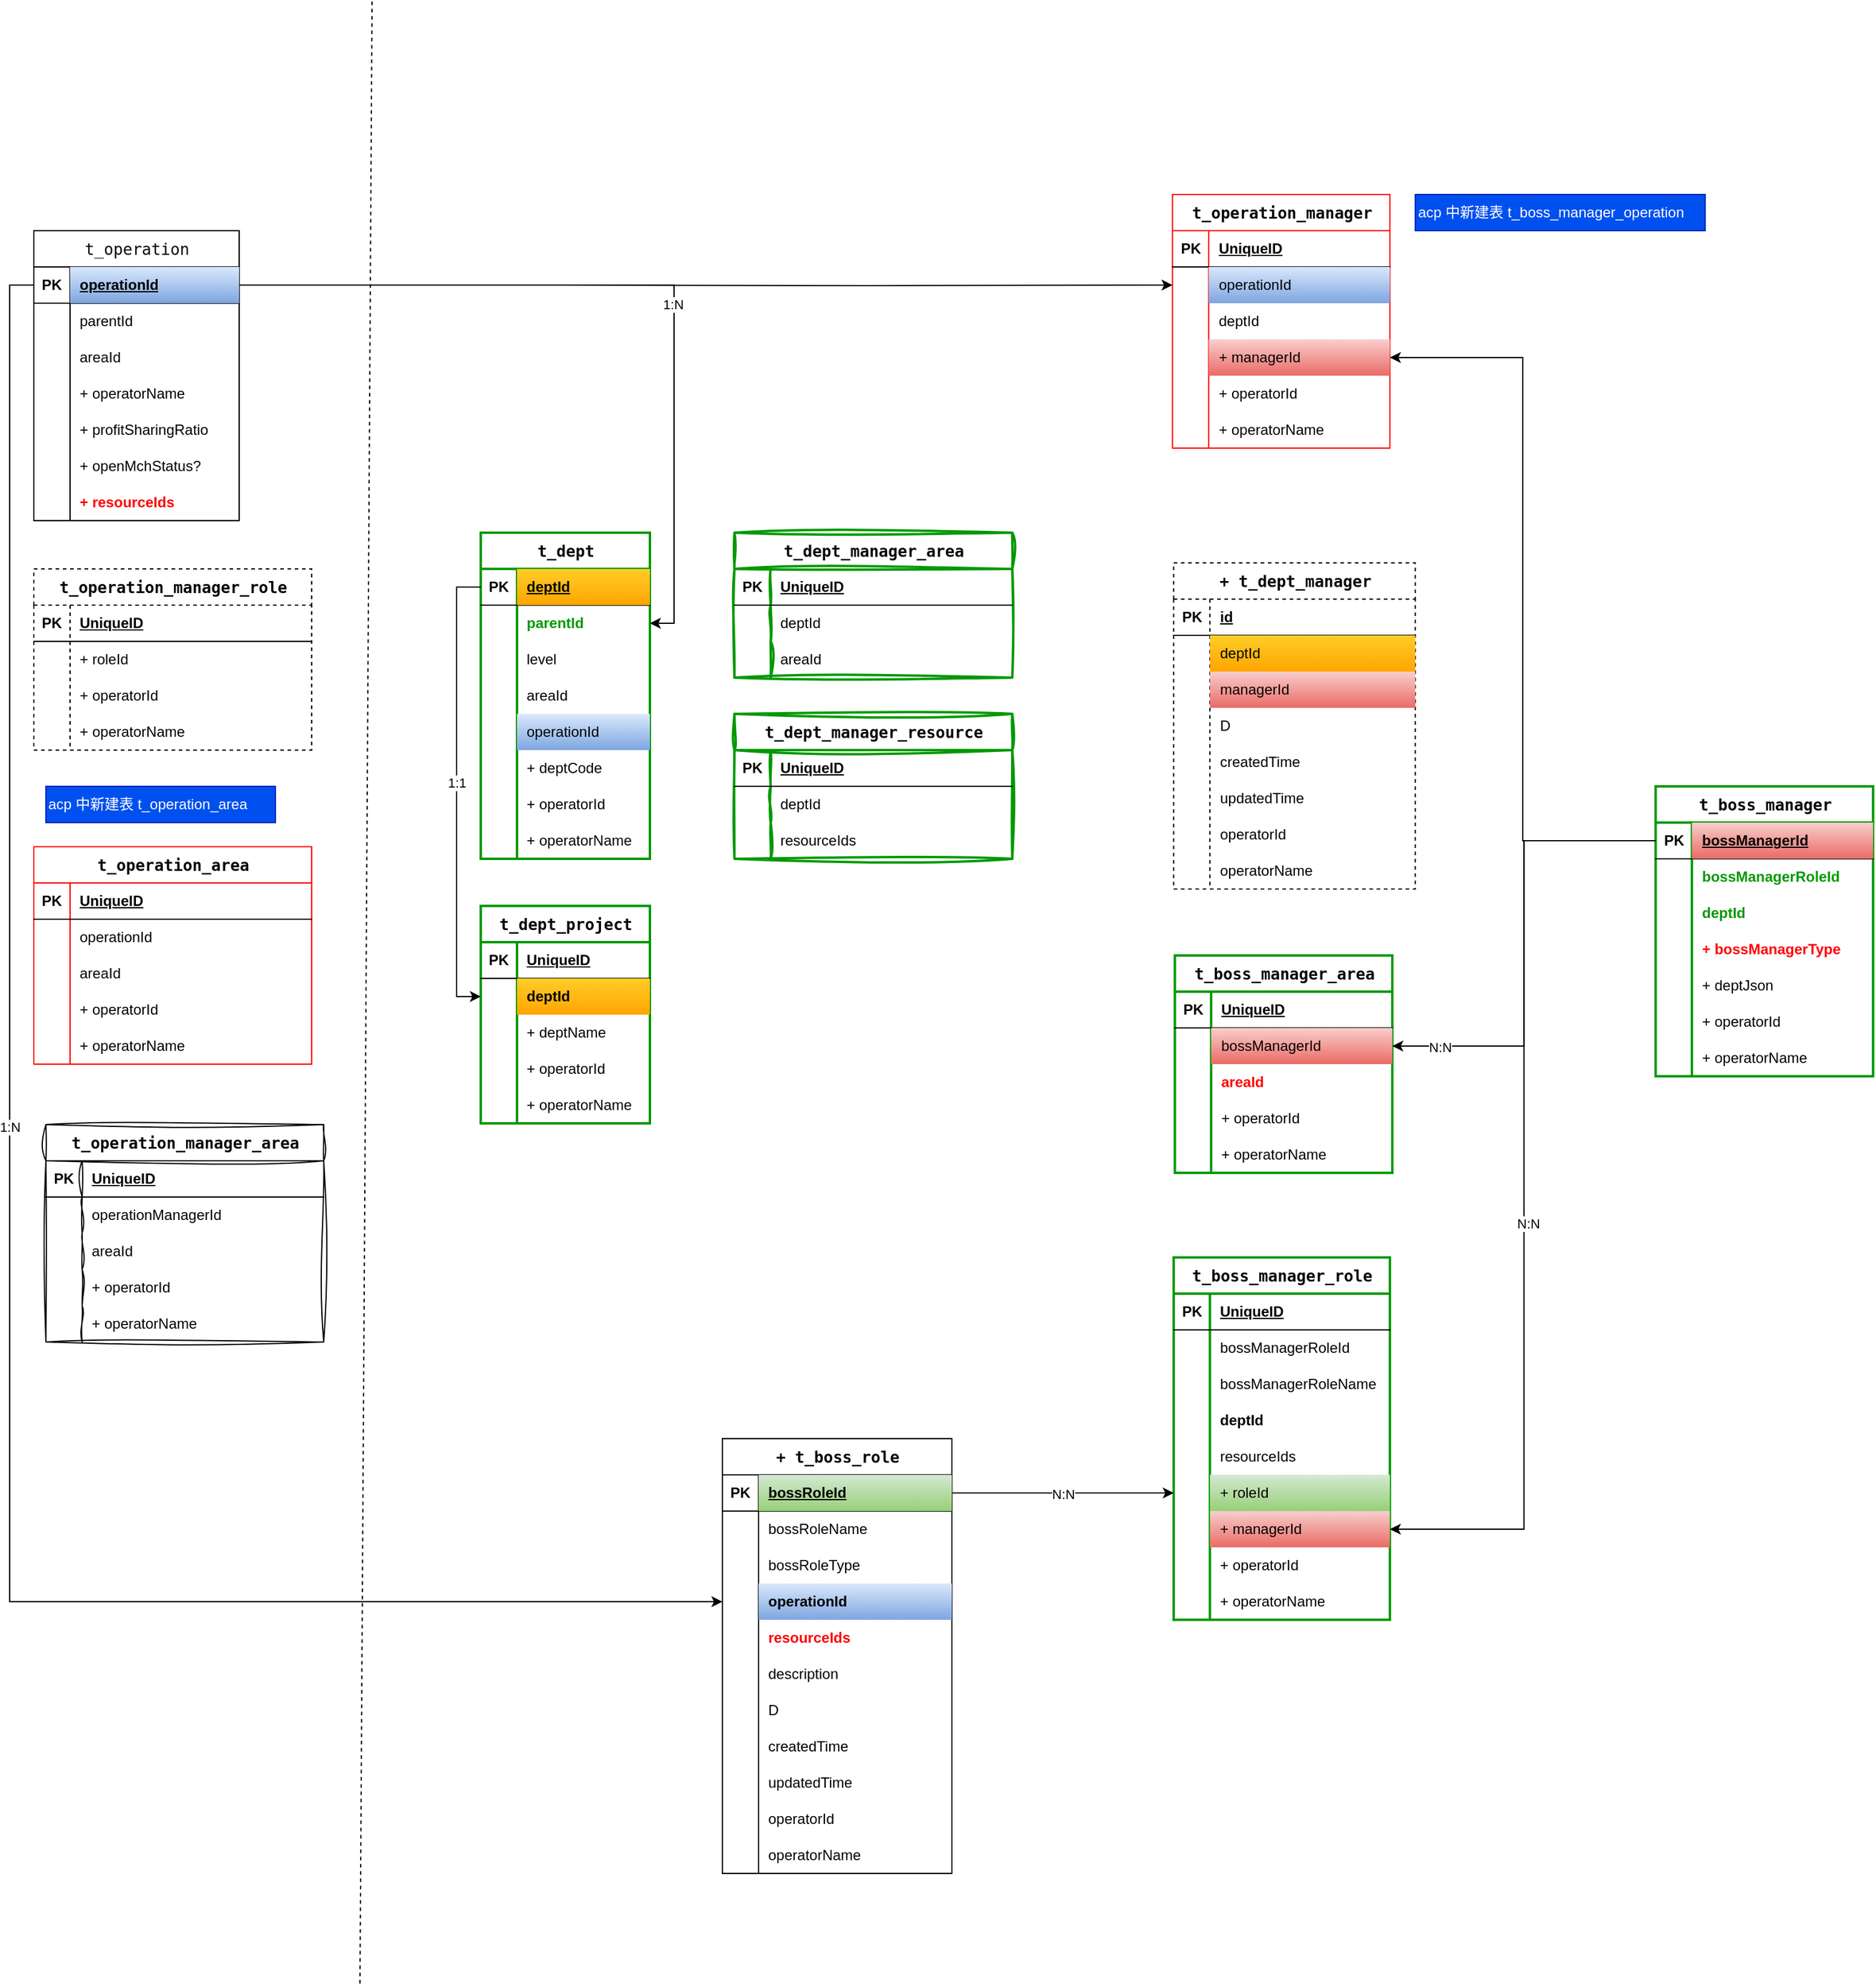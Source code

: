 <mxfile version="24.8.6">
  <diagram name="第 1 页" id="mhbQViqnZYALibj_BNFk">
    <mxGraphModel dx="1434" dy="788" grid="1" gridSize="10" guides="1" tooltips="1" connect="1" arrows="1" fold="1" page="1" pageScale="1" pageWidth="827" pageHeight="1169" background="none" math="0" shadow="0">
      <root>
        <mxCell id="0" />
        <mxCell id="1" parent="0" />
        <mxCell id="xuMEebAn5o0rtgNr_QED-5" value="&lt;div style=&quot;background-color:#ffffff;color:#080808&quot;&gt;&lt;pre style=&quot;font-family:&#39;Consolas&#39;,monospace;font-size:9.8pt;&quot;&gt;t_dept&lt;/pre&gt;&lt;/div&gt;" style="shape=table;startSize=30;container=1;collapsible=1;childLayout=tableLayout;fixedRows=1;rowLines=0;fontStyle=1;align=center;resizeLast=1;html=1;strokeWidth=2;strokeColor=#009900;" parent="1" vertex="1">
          <mxGeometry x="590" y="450" width="140" height="270" as="geometry">
            <mxRectangle x="310" y="320" width="90" height="30" as="alternateBounds" />
          </mxGeometry>
        </mxCell>
        <mxCell id="xuMEebAn5o0rtgNr_QED-6" value="" style="shape=tableRow;horizontal=0;startSize=0;swimlaneHead=0;swimlaneBody=0;fillColor=none;collapsible=0;dropTarget=0;points=[[0,0.5],[1,0.5]];portConstraint=eastwest;top=0;left=0;right=0;bottom=1;" parent="xuMEebAn5o0rtgNr_QED-5" vertex="1">
          <mxGeometry y="30" width="140" height="30" as="geometry" />
        </mxCell>
        <mxCell id="xuMEebAn5o0rtgNr_QED-7" value="PK" style="shape=partialRectangle;connectable=0;fillColor=none;top=0;left=0;bottom=0;right=0;fontStyle=1;overflow=hidden;whiteSpace=wrap;html=1;" parent="xuMEebAn5o0rtgNr_QED-6" vertex="1">
          <mxGeometry width="30" height="30" as="geometry">
            <mxRectangle width="30" height="30" as="alternateBounds" />
          </mxGeometry>
        </mxCell>
        <mxCell id="xuMEebAn5o0rtgNr_QED-8" value="deptId" style="shape=partialRectangle;connectable=0;fillColor=#ffcd28;top=0;left=0;bottom=0;right=0;align=left;spacingLeft=6;fontStyle=5;overflow=hidden;whiteSpace=wrap;html=1;gradientColor=#ffa500;strokeColor=#d79b00;" parent="xuMEebAn5o0rtgNr_QED-6" vertex="1">
          <mxGeometry x="30" width="110" height="30" as="geometry">
            <mxRectangle width="110" height="30" as="alternateBounds" />
          </mxGeometry>
        </mxCell>
        <mxCell id="DKMbNKrrA2d-KBczWNWz-197" value="" style="shape=tableRow;horizontal=0;startSize=0;swimlaneHead=0;swimlaneBody=0;fillColor=none;collapsible=0;dropTarget=0;points=[[0,0.5],[1,0.5]];portConstraint=eastwest;top=0;left=0;right=0;bottom=0;" parent="xuMEebAn5o0rtgNr_QED-5" vertex="1">
          <mxGeometry y="60" width="140" height="30" as="geometry" />
        </mxCell>
        <mxCell id="DKMbNKrrA2d-KBczWNWz-198" value="" style="shape=partialRectangle;connectable=0;fillColor=none;top=0;left=0;bottom=0;right=0;editable=1;overflow=hidden;whiteSpace=wrap;html=1;" parent="DKMbNKrrA2d-KBczWNWz-197" vertex="1">
          <mxGeometry width="30" height="30" as="geometry">
            <mxRectangle width="30" height="30" as="alternateBounds" />
          </mxGeometry>
        </mxCell>
        <mxCell id="DKMbNKrrA2d-KBczWNWz-199" value="parentId" style="shape=partialRectangle;connectable=0;fillColor=none;top=0;left=0;bottom=0;right=0;align=left;spacingLeft=6;overflow=hidden;whiteSpace=wrap;html=1;fontStyle=1;fontColor=#009900;" parent="DKMbNKrrA2d-KBczWNWz-197" vertex="1">
          <mxGeometry x="30" width="110" height="30" as="geometry">
            <mxRectangle width="110" height="30" as="alternateBounds" />
          </mxGeometry>
        </mxCell>
        <mxCell id="DKMbNKrrA2d-KBczWNWz-312" value="" style="shape=tableRow;horizontal=0;startSize=0;swimlaneHead=0;swimlaneBody=0;fillColor=none;collapsible=0;dropTarget=0;points=[[0,0.5],[1,0.5]];portConstraint=eastwest;top=0;left=0;right=0;bottom=0;" parent="xuMEebAn5o0rtgNr_QED-5" vertex="1">
          <mxGeometry y="90" width="140" height="30" as="geometry" />
        </mxCell>
        <mxCell id="DKMbNKrrA2d-KBczWNWz-313" value="" style="shape=partialRectangle;connectable=0;fillColor=none;top=0;left=0;bottom=0;right=0;editable=1;overflow=hidden;whiteSpace=wrap;html=1;" parent="DKMbNKrrA2d-KBczWNWz-312" vertex="1">
          <mxGeometry width="30" height="30" as="geometry">
            <mxRectangle width="30" height="30" as="alternateBounds" />
          </mxGeometry>
        </mxCell>
        <mxCell id="DKMbNKrrA2d-KBczWNWz-314" value="level" style="shape=partialRectangle;connectable=0;fillColor=none;top=0;left=0;bottom=0;right=0;align=left;spacingLeft=6;overflow=hidden;whiteSpace=wrap;html=1;" parent="DKMbNKrrA2d-KBczWNWz-312" vertex="1">
          <mxGeometry x="30" width="110" height="30" as="geometry">
            <mxRectangle width="110" height="30" as="alternateBounds" />
          </mxGeometry>
        </mxCell>
        <mxCell id="DKMbNKrrA2d-KBczWNWz-315" value="" style="shape=tableRow;horizontal=0;startSize=0;swimlaneHead=0;swimlaneBody=0;fillColor=none;collapsible=0;dropTarget=0;points=[[0,0.5],[1,0.5]];portConstraint=eastwest;top=0;left=0;right=0;bottom=0;" parent="xuMEebAn5o0rtgNr_QED-5" vertex="1">
          <mxGeometry y="120" width="140" height="30" as="geometry" />
        </mxCell>
        <mxCell id="DKMbNKrrA2d-KBczWNWz-316" value="" style="shape=partialRectangle;connectable=0;fillColor=none;top=0;left=0;bottom=0;right=0;editable=1;overflow=hidden;whiteSpace=wrap;html=1;" parent="DKMbNKrrA2d-KBczWNWz-315" vertex="1">
          <mxGeometry width="30" height="30" as="geometry">
            <mxRectangle width="30" height="30" as="alternateBounds" />
          </mxGeometry>
        </mxCell>
        <mxCell id="DKMbNKrrA2d-KBczWNWz-317" value="areaId" style="shape=partialRectangle;connectable=0;fillColor=none;top=0;left=0;bottom=0;right=0;align=left;spacingLeft=6;overflow=hidden;whiteSpace=wrap;html=1;" parent="DKMbNKrrA2d-KBczWNWz-315" vertex="1">
          <mxGeometry x="30" width="110" height="30" as="geometry">
            <mxRectangle width="110" height="30" as="alternateBounds" />
          </mxGeometry>
        </mxCell>
        <mxCell id="DKMbNKrrA2d-KBczWNWz-309" value="" style="shape=tableRow;horizontal=0;startSize=0;swimlaneHead=0;swimlaneBody=0;fillColor=none;collapsible=0;dropTarget=0;points=[[0,0.5],[1,0.5]];portConstraint=eastwest;top=0;left=0;right=0;bottom=0;" parent="xuMEebAn5o0rtgNr_QED-5" vertex="1">
          <mxGeometry y="150" width="140" height="30" as="geometry" />
        </mxCell>
        <mxCell id="DKMbNKrrA2d-KBczWNWz-310" value="" style="shape=partialRectangle;connectable=0;fillColor=none;top=0;left=0;bottom=0;right=0;editable=1;overflow=hidden;whiteSpace=wrap;html=1;" parent="DKMbNKrrA2d-KBczWNWz-309" vertex="1">
          <mxGeometry width="30" height="30" as="geometry">
            <mxRectangle width="30" height="30" as="alternateBounds" />
          </mxGeometry>
        </mxCell>
        <mxCell id="DKMbNKrrA2d-KBczWNWz-311" value="operationId" style="shape=partialRectangle;connectable=0;fillColor=#dae8fc;top=0;left=0;bottom=0;right=0;align=left;spacingLeft=6;overflow=hidden;whiteSpace=wrap;html=1;gradientColor=#7ea6e0;strokeColor=#6c8ebf;" parent="DKMbNKrrA2d-KBczWNWz-309" vertex="1">
          <mxGeometry x="30" width="110" height="30" as="geometry">
            <mxRectangle width="110" height="30" as="alternateBounds" />
          </mxGeometry>
        </mxCell>
        <mxCell id="xuMEebAn5o0rtgNr_QED-9" value="" style="shape=tableRow;horizontal=0;startSize=0;swimlaneHead=0;swimlaneBody=0;fillColor=none;collapsible=0;dropTarget=0;points=[[0,0.5],[1,0.5]];portConstraint=eastwest;top=0;left=0;right=0;bottom=0;" parent="xuMEebAn5o0rtgNr_QED-5" vertex="1">
          <mxGeometry y="180" width="140" height="30" as="geometry" />
        </mxCell>
        <mxCell id="xuMEebAn5o0rtgNr_QED-10" value="" style="shape=partialRectangle;connectable=0;fillColor=none;top=0;left=0;bottom=0;right=0;editable=1;overflow=hidden;whiteSpace=wrap;html=1;" parent="xuMEebAn5o0rtgNr_QED-9" vertex="1">
          <mxGeometry width="30" height="30" as="geometry">
            <mxRectangle width="30" height="30" as="alternateBounds" />
          </mxGeometry>
        </mxCell>
        <mxCell id="xuMEebAn5o0rtgNr_QED-11" value="+&amp;nbsp;deptCode" style="shape=partialRectangle;connectable=0;fillColor=none;top=0;left=0;bottom=0;right=0;align=left;spacingLeft=6;overflow=hidden;whiteSpace=wrap;html=1;" parent="xuMEebAn5o0rtgNr_QED-9" vertex="1">
          <mxGeometry x="30" width="110" height="30" as="geometry">
            <mxRectangle width="110" height="30" as="alternateBounds" />
          </mxGeometry>
        </mxCell>
        <mxCell id="xuMEebAn5o0rtgNr_QED-12" value="" style="shape=tableRow;horizontal=0;startSize=0;swimlaneHead=0;swimlaneBody=0;fillColor=none;collapsible=0;dropTarget=0;points=[[0,0.5],[1,0.5]];portConstraint=eastwest;top=0;left=0;right=0;bottom=0;" parent="xuMEebAn5o0rtgNr_QED-5" vertex="1">
          <mxGeometry y="210" width="140" height="30" as="geometry" />
        </mxCell>
        <mxCell id="xuMEebAn5o0rtgNr_QED-13" value="" style="shape=partialRectangle;connectable=0;fillColor=none;top=0;left=0;bottom=0;right=0;editable=1;overflow=hidden;whiteSpace=wrap;html=1;" parent="xuMEebAn5o0rtgNr_QED-12" vertex="1">
          <mxGeometry width="30" height="30" as="geometry">
            <mxRectangle width="30" height="30" as="alternateBounds" />
          </mxGeometry>
        </mxCell>
        <mxCell id="xuMEebAn5o0rtgNr_QED-14" value="+ operatorId" style="shape=partialRectangle;connectable=0;fillColor=none;top=0;left=0;bottom=0;right=0;align=left;spacingLeft=6;overflow=hidden;whiteSpace=wrap;html=1;" parent="xuMEebAn5o0rtgNr_QED-12" vertex="1">
          <mxGeometry x="30" width="110" height="30" as="geometry">
            <mxRectangle width="110" height="30" as="alternateBounds" />
          </mxGeometry>
        </mxCell>
        <mxCell id="64LBWJen4pUjQ0ECMR8H-4" value="" style="shape=tableRow;horizontal=0;startSize=0;swimlaneHead=0;swimlaneBody=0;fillColor=none;collapsible=0;dropTarget=0;points=[[0,0.5],[1,0.5]];portConstraint=eastwest;top=0;left=0;right=0;bottom=0;" parent="xuMEebAn5o0rtgNr_QED-5" vertex="1">
          <mxGeometry y="240" width="140" height="30" as="geometry" />
        </mxCell>
        <mxCell id="64LBWJen4pUjQ0ECMR8H-5" value="" style="shape=partialRectangle;connectable=0;fillColor=none;top=0;left=0;bottom=0;right=0;editable=1;overflow=hidden;whiteSpace=wrap;html=1;" parent="64LBWJen4pUjQ0ECMR8H-4" vertex="1">
          <mxGeometry width="30" height="30" as="geometry">
            <mxRectangle width="30" height="30" as="alternateBounds" />
          </mxGeometry>
        </mxCell>
        <mxCell id="64LBWJen4pUjQ0ECMR8H-6" value="+&amp;nbsp;operatorName" style="shape=partialRectangle;connectable=0;fillColor=none;top=0;left=0;bottom=0;right=0;align=left;spacingLeft=6;overflow=hidden;whiteSpace=wrap;html=1;fontStyle=0;shadow=1;" parent="64LBWJen4pUjQ0ECMR8H-4" vertex="1">
          <mxGeometry x="30" width="110" height="30" as="geometry">
            <mxRectangle width="110" height="30" as="alternateBounds" />
          </mxGeometry>
        </mxCell>
        <mxCell id="64LBWJen4pUjQ0ECMR8H-15" value="&lt;div style=&quot;background-color:#ffffff;color:#080808&quot;&gt;&lt;pre style=&quot;font-family:&#39;Consolas&#39;,monospace;font-size:9.8pt;&quot;&gt;t_dept_project&lt;/pre&gt;&lt;/div&gt;" style="shape=table;startSize=30;container=1;collapsible=1;childLayout=tableLayout;fixedRows=1;rowLines=0;fontStyle=1;align=center;resizeLast=1;html=1;strokeColor=#009900;strokeWidth=2;" parent="1" vertex="1">
          <mxGeometry x="590" y="759" width="140" height="180" as="geometry">
            <mxRectangle x="300" y="650" width="140" height="30" as="alternateBounds" />
          </mxGeometry>
        </mxCell>
        <mxCell id="64LBWJen4pUjQ0ECMR8H-16" value="" style="shape=tableRow;horizontal=0;startSize=0;swimlaneHead=0;swimlaneBody=0;fillColor=none;collapsible=0;dropTarget=0;points=[[0,0.5],[1,0.5]];portConstraint=eastwest;top=0;left=0;right=0;bottom=1;" parent="64LBWJen4pUjQ0ECMR8H-15" vertex="1">
          <mxGeometry y="30" width="140" height="30" as="geometry" />
        </mxCell>
        <mxCell id="64LBWJen4pUjQ0ECMR8H-17" value="PK" style="shape=partialRectangle;connectable=0;fillColor=none;top=0;left=0;bottom=0;right=0;fontStyle=1;overflow=hidden;whiteSpace=wrap;html=1;" parent="64LBWJen4pUjQ0ECMR8H-16" vertex="1">
          <mxGeometry width="30" height="30" as="geometry">
            <mxRectangle width="30" height="30" as="alternateBounds" />
          </mxGeometry>
        </mxCell>
        <mxCell id="64LBWJen4pUjQ0ECMR8H-18" value="UniqueID" style="shape=partialRectangle;connectable=0;fillColor=none;top=0;left=0;bottom=0;right=0;align=left;spacingLeft=6;fontStyle=5;overflow=hidden;whiteSpace=wrap;html=1;" parent="64LBWJen4pUjQ0ECMR8H-16" vertex="1">
          <mxGeometry x="30" width="110" height="30" as="geometry">
            <mxRectangle width="110" height="30" as="alternateBounds" />
          </mxGeometry>
        </mxCell>
        <mxCell id="DKMbNKrrA2d-KBczWNWz-202" value="" style="shape=tableRow;horizontal=0;startSize=0;swimlaneHead=0;swimlaneBody=0;fillColor=none;collapsible=0;dropTarget=0;points=[[0,0.5],[1,0.5]];portConstraint=eastwest;top=0;left=0;right=0;bottom=0;" parent="64LBWJen4pUjQ0ECMR8H-15" vertex="1">
          <mxGeometry y="60" width="140" height="30" as="geometry" />
        </mxCell>
        <mxCell id="DKMbNKrrA2d-KBczWNWz-203" value="" style="shape=partialRectangle;connectable=0;fillColor=none;top=0;left=0;bottom=0;right=0;editable=1;overflow=hidden;whiteSpace=wrap;html=1;" parent="DKMbNKrrA2d-KBczWNWz-202" vertex="1">
          <mxGeometry width="30" height="30" as="geometry">
            <mxRectangle width="30" height="30" as="alternateBounds" />
          </mxGeometry>
        </mxCell>
        <mxCell id="DKMbNKrrA2d-KBczWNWz-204" value="&lt;b&gt;deptId&lt;/b&gt;" style="shape=partialRectangle;connectable=0;fillColor=#ffcd28;top=0;left=0;bottom=0;right=0;align=left;spacingLeft=6;overflow=hidden;whiteSpace=wrap;html=1;gradientColor=#ffa500;strokeColor=#d79b00;" parent="DKMbNKrrA2d-KBczWNWz-202" vertex="1">
          <mxGeometry x="30" width="110" height="30" as="geometry">
            <mxRectangle width="110" height="30" as="alternateBounds" />
          </mxGeometry>
        </mxCell>
        <mxCell id="64LBWJen4pUjQ0ECMR8H-22" value="" style="shape=tableRow;horizontal=0;startSize=0;swimlaneHead=0;swimlaneBody=0;fillColor=none;collapsible=0;dropTarget=0;points=[[0,0.5],[1,0.5]];portConstraint=eastwest;top=0;left=0;right=0;bottom=0;" parent="64LBWJen4pUjQ0ECMR8H-15" vertex="1">
          <mxGeometry y="90" width="140" height="30" as="geometry" />
        </mxCell>
        <mxCell id="64LBWJen4pUjQ0ECMR8H-23" value="" style="shape=partialRectangle;connectable=0;fillColor=none;top=0;left=0;bottom=0;right=0;editable=1;overflow=hidden;whiteSpace=wrap;html=1;" parent="64LBWJen4pUjQ0ECMR8H-22" vertex="1">
          <mxGeometry width="30" height="30" as="geometry">
            <mxRectangle width="30" height="30" as="alternateBounds" />
          </mxGeometry>
        </mxCell>
        <mxCell id="64LBWJen4pUjQ0ECMR8H-24" value="+&amp;nbsp;deptName" style="shape=partialRectangle;connectable=0;fillColor=none;top=0;left=0;bottom=0;right=0;align=left;spacingLeft=6;overflow=hidden;whiteSpace=wrap;html=1;" parent="64LBWJen4pUjQ0ECMR8H-22" vertex="1">
          <mxGeometry x="30" width="110" height="30" as="geometry">
            <mxRectangle width="110" height="30" as="alternateBounds" />
          </mxGeometry>
        </mxCell>
        <mxCell id="64LBWJen4pUjQ0ECMR8H-25" value="" style="shape=tableRow;horizontal=0;startSize=0;swimlaneHead=0;swimlaneBody=0;fillColor=none;collapsible=0;dropTarget=0;points=[[0,0.5],[1,0.5]];portConstraint=eastwest;top=0;left=0;right=0;bottom=0;" parent="64LBWJen4pUjQ0ECMR8H-15" vertex="1">
          <mxGeometry y="120" width="140" height="30" as="geometry" />
        </mxCell>
        <mxCell id="64LBWJen4pUjQ0ECMR8H-26" value="" style="shape=partialRectangle;connectable=0;fillColor=none;top=0;left=0;bottom=0;right=0;editable=1;overflow=hidden;whiteSpace=wrap;html=1;" parent="64LBWJen4pUjQ0ECMR8H-25" vertex="1">
          <mxGeometry width="30" height="30" as="geometry">
            <mxRectangle width="30" height="30" as="alternateBounds" />
          </mxGeometry>
        </mxCell>
        <mxCell id="64LBWJen4pUjQ0ECMR8H-27" value="+ operatorId" style="shape=partialRectangle;connectable=0;fillColor=none;top=0;left=0;bottom=0;right=0;align=left;spacingLeft=6;overflow=hidden;whiteSpace=wrap;html=1;" parent="64LBWJen4pUjQ0ECMR8H-25" vertex="1">
          <mxGeometry x="30" width="110" height="30" as="geometry">
            <mxRectangle width="110" height="30" as="alternateBounds" />
          </mxGeometry>
        </mxCell>
        <mxCell id="64LBWJen4pUjQ0ECMR8H-28" value="" style="shape=tableRow;horizontal=0;startSize=0;swimlaneHead=0;swimlaneBody=0;fillColor=none;collapsible=0;dropTarget=0;points=[[0,0.5],[1,0.5]];portConstraint=eastwest;top=0;left=0;right=0;bottom=0;" parent="64LBWJen4pUjQ0ECMR8H-15" vertex="1">
          <mxGeometry y="150" width="140" height="30" as="geometry" />
        </mxCell>
        <mxCell id="64LBWJen4pUjQ0ECMR8H-29" value="" style="shape=partialRectangle;connectable=0;fillColor=none;top=0;left=0;bottom=0;right=0;editable=1;overflow=hidden;whiteSpace=wrap;html=1;" parent="64LBWJen4pUjQ0ECMR8H-28" vertex="1">
          <mxGeometry width="30" height="30" as="geometry">
            <mxRectangle width="30" height="30" as="alternateBounds" />
          </mxGeometry>
        </mxCell>
        <mxCell id="64LBWJen4pUjQ0ECMR8H-30" value="+&amp;nbsp;operatorName" style="shape=partialRectangle;connectable=0;fillColor=none;top=0;left=0;bottom=0;right=0;align=left;spacingLeft=6;overflow=hidden;whiteSpace=wrap;html=1;" parent="64LBWJen4pUjQ0ECMR8H-28" vertex="1">
          <mxGeometry x="30" width="110" height="30" as="geometry">
            <mxRectangle width="110" height="30" as="alternateBounds" />
          </mxGeometry>
        </mxCell>
        <mxCell id="DKMbNKrrA2d-KBczWNWz-2" value="&lt;div style=&quot;background-color:#ffffff;color:#080808&quot;&gt;&lt;pre style=&quot;font-family:&#39;Consolas&#39;,monospace;font-size:9.8pt;&quot;&gt;t_boss_manager&lt;/pre&gt;&lt;/div&gt;" style="shape=table;startSize=30;container=1;collapsible=1;childLayout=tableLayout;fixedRows=1;rowLines=0;fontStyle=1;align=center;resizeLast=1;html=1;strokeColor=#009900;strokeWidth=2;" parent="1" vertex="1">
          <mxGeometry x="1562.61" y="660" width="180" height="240" as="geometry">
            <mxRectangle x="40" y="410" width="160" height="30" as="alternateBounds" />
          </mxGeometry>
        </mxCell>
        <mxCell id="DKMbNKrrA2d-KBczWNWz-3" value="" style="shape=tableRow;horizontal=0;startSize=0;swimlaneHead=0;swimlaneBody=0;fillColor=none;collapsible=0;dropTarget=0;points=[[0,0.5],[1,0.5]];portConstraint=eastwest;top=0;left=0;right=0;bottom=1;" parent="DKMbNKrrA2d-KBczWNWz-2" vertex="1">
          <mxGeometry y="30" width="180" height="30" as="geometry" />
        </mxCell>
        <mxCell id="DKMbNKrrA2d-KBczWNWz-4" value="PK" style="shape=partialRectangle;connectable=0;fillColor=none;top=0;left=0;bottom=0;right=0;fontStyle=1;overflow=hidden;whiteSpace=wrap;html=1;" parent="DKMbNKrrA2d-KBczWNWz-3" vertex="1">
          <mxGeometry width="30" height="30" as="geometry">
            <mxRectangle width="30" height="30" as="alternateBounds" />
          </mxGeometry>
        </mxCell>
        <mxCell id="DKMbNKrrA2d-KBczWNWz-5" value="bossManagerId" style="shape=partialRectangle;connectable=0;fillColor=#f8cecc;top=0;left=0;bottom=0;right=0;align=left;spacingLeft=6;fontStyle=5;overflow=hidden;whiteSpace=wrap;html=1;gradientColor=#ea6b66;strokeColor=#b85450;" parent="DKMbNKrrA2d-KBczWNWz-3" vertex="1">
          <mxGeometry x="30" width="150" height="30" as="geometry">
            <mxRectangle width="150" height="30" as="alternateBounds" />
          </mxGeometry>
        </mxCell>
        <mxCell id="DKMbNKrrA2d-KBczWNWz-15" value="" style="shape=tableRow;horizontal=0;startSize=0;swimlaneHead=0;swimlaneBody=0;fillColor=none;collapsible=0;dropTarget=0;points=[[0,0.5],[1,0.5]];portConstraint=eastwest;top=0;left=0;right=0;bottom=0;fontStyle=1" parent="DKMbNKrrA2d-KBczWNWz-2" vertex="1">
          <mxGeometry y="60" width="180" height="30" as="geometry" />
        </mxCell>
        <mxCell id="DKMbNKrrA2d-KBczWNWz-16" value="" style="shape=partialRectangle;connectable=0;fillColor=none;top=0;left=0;bottom=0;right=0;editable=1;overflow=hidden;whiteSpace=wrap;html=1;" parent="DKMbNKrrA2d-KBczWNWz-15" vertex="1">
          <mxGeometry width="30" height="30" as="geometry">
            <mxRectangle width="30" height="30" as="alternateBounds" />
          </mxGeometry>
        </mxCell>
        <mxCell id="DKMbNKrrA2d-KBczWNWz-17" value="bossManagerRoleId" style="shape=partialRectangle;connectable=0;fillColor=none;top=0;left=0;bottom=0;right=0;align=left;spacingLeft=6;overflow=hidden;whiteSpace=wrap;html=1;fontStyle=1;fontColor=#009900;" parent="DKMbNKrrA2d-KBczWNWz-15" vertex="1">
          <mxGeometry x="30" width="150" height="30" as="geometry">
            <mxRectangle width="150" height="30" as="alternateBounds" />
          </mxGeometry>
        </mxCell>
        <mxCell id="DKMbNKrrA2d-KBczWNWz-360" value="" style="shape=tableRow;horizontal=0;startSize=0;swimlaneHead=0;swimlaneBody=0;fillColor=none;collapsible=0;dropTarget=0;points=[[0,0.5],[1,0.5]];portConstraint=eastwest;top=0;left=0;right=0;bottom=0;fontStyle=1" parent="DKMbNKrrA2d-KBczWNWz-2" vertex="1">
          <mxGeometry y="90" width="180" height="30" as="geometry" />
        </mxCell>
        <mxCell id="DKMbNKrrA2d-KBczWNWz-361" value="" style="shape=partialRectangle;connectable=0;fillColor=none;top=0;left=0;bottom=0;right=0;editable=1;overflow=hidden;whiteSpace=wrap;html=1;" parent="DKMbNKrrA2d-KBczWNWz-360" vertex="1">
          <mxGeometry width="30" height="30" as="geometry">
            <mxRectangle width="30" height="30" as="alternateBounds" />
          </mxGeometry>
        </mxCell>
        <mxCell id="DKMbNKrrA2d-KBczWNWz-362" value="&lt;span style=&quot;&quot;&gt;deptId&lt;/span&gt;" style="shape=partialRectangle;connectable=0;fillColor=none;top=0;left=0;bottom=0;right=0;align=left;spacingLeft=6;overflow=hidden;whiteSpace=wrap;html=1;fontStyle=1;fontColor=#009900;" parent="DKMbNKrrA2d-KBczWNWz-360" vertex="1">
          <mxGeometry x="30" width="150" height="30" as="geometry">
            <mxRectangle width="150" height="30" as="alternateBounds" />
          </mxGeometry>
        </mxCell>
        <mxCell id="DKMbNKrrA2d-KBczWNWz-252" value="" style="shape=tableRow;horizontal=0;startSize=0;swimlaneHead=0;swimlaneBody=0;fillColor=none;collapsible=0;dropTarget=0;points=[[0,0.5],[1,0.5]];portConstraint=eastwest;top=0;left=0;right=0;bottom=0;" parent="DKMbNKrrA2d-KBczWNWz-2" vertex="1">
          <mxGeometry y="120" width="180" height="30" as="geometry" />
        </mxCell>
        <mxCell id="DKMbNKrrA2d-KBczWNWz-253" value="" style="shape=partialRectangle;connectable=0;fillColor=none;top=0;left=0;bottom=0;right=0;editable=1;overflow=hidden;whiteSpace=wrap;html=1;" parent="DKMbNKrrA2d-KBczWNWz-252" vertex="1">
          <mxGeometry width="30" height="30" as="geometry">
            <mxRectangle width="30" height="30" as="alternateBounds" />
          </mxGeometry>
        </mxCell>
        <mxCell id="DKMbNKrrA2d-KBczWNWz-254" value="+&amp;nbsp;bossManagerType" style="shape=partialRectangle;connectable=0;fillColor=none;top=0;left=0;bottom=0;right=0;align=left;spacingLeft=6;overflow=hidden;whiteSpace=wrap;html=1;fontStyle=1;fontColor=#FF0000;" parent="DKMbNKrrA2d-KBczWNWz-252" vertex="1">
          <mxGeometry x="30" width="150" height="30" as="geometry">
            <mxRectangle width="150" height="30" as="alternateBounds" />
          </mxGeometry>
        </mxCell>
        <mxCell id="DKMbNKrrA2d-KBczWNWz-6" value="" style="shape=tableRow;horizontal=0;startSize=0;swimlaneHead=0;swimlaneBody=0;fillColor=none;collapsible=0;dropTarget=0;points=[[0,0.5],[1,0.5]];portConstraint=eastwest;top=0;left=0;right=0;bottom=0;" parent="DKMbNKrrA2d-KBczWNWz-2" vertex="1">
          <mxGeometry y="150" width="180" height="30" as="geometry" />
        </mxCell>
        <mxCell id="DKMbNKrrA2d-KBczWNWz-7" value="" style="shape=partialRectangle;connectable=0;fillColor=none;top=0;left=0;bottom=0;right=0;editable=1;overflow=hidden;whiteSpace=wrap;html=1;" parent="DKMbNKrrA2d-KBczWNWz-6" vertex="1">
          <mxGeometry width="30" height="30" as="geometry">
            <mxRectangle width="30" height="30" as="alternateBounds" />
          </mxGeometry>
        </mxCell>
        <mxCell id="DKMbNKrrA2d-KBczWNWz-8" value="+ deptJson" style="shape=partialRectangle;connectable=0;fillColor=none;top=0;left=0;bottom=0;right=0;align=left;spacingLeft=6;overflow=hidden;whiteSpace=wrap;html=1;" parent="DKMbNKrrA2d-KBczWNWz-6" vertex="1">
          <mxGeometry x="30" width="150" height="30" as="geometry">
            <mxRectangle width="150" height="30" as="alternateBounds" />
          </mxGeometry>
        </mxCell>
        <mxCell id="DKMbNKrrA2d-KBczWNWz-9" value="" style="shape=tableRow;horizontal=0;startSize=0;swimlaneHead=0;swimlaneBody=0;fillColor=none;collapsible=0;dropTarget=0;points=[[0,0.5],[1,0.5]];portConstraint=eastwest;top=0;left=0;right=0;bottom=0;" parent="DKMbNKrrA2d-KBczWNWz-2" vertex="1">
          <mxGeometry y="180" width="180" height="30" as="geometry" />
        </mxCell>
        <mxCell id="DKMbNKrrA2d-KBczWNWz-10" value="" style="shape=partialRectangle;connectable=0;fillColor=none;top=0;left=0;bottom=0;right=0;editable=1;overflow=hidden;whiteSpace=wrap;html=1;" parent="DKMbNKrrA2d-KBczWNWz-9" vertex="1">
          <mxGeometry width="30" height="30" as="geometry">
            <mxRectangle width="30" height="30" as="alternateBounds" />
          </mxGeometry>
        </mxCell>
        <mxCell id="DKMbNKrrA2d-KBczWNWz-11" value="+ operatorId" style="shape=partialRectangle;connectable=0;fillColor=none;top=0;left=0;bottom=0;right=0;align=left;spacingLeft=6;overflow=hidden;whiteSpace=wrap;html=1;" parent="DKMbNKrrA2d-KBczWNWz-9" vertex="1">
          <mxGeometry x="30" width="150" height="30" as="geometry">
            <mxRectangle width="150" height="30" as="alternateBounds" />
          </mxGeometry>
        </mxCell>
        <mxCell id="DKMbNKrrA2d-KBczWNWz-12" value="" style="shape=tableRow;horizontal=0;startSize=0;swimlaneHead=0;swimlaneBody=0;fillColor=none;collapsible=0;dropTarget=0;points=[[0,0.5],[1,0.5]];portConstraint=eastwest;top=0;left=0;right=0;bottom=0;" parent="DKMbNKrrA2d-KBczWNWz-2" vertex="1">
          <mxGeometry y="210" width="180" height="30" as="geometry" />
        </mxCell>
        <mxCell id="DKMbNKrrA2d-KBczWNWz-13" value="" style="shape=partialRectangle;connectable=0;fillColor=none;top=0;left=0;bottom=0;right=0;editable=1;overflow=hidden;whiteSpace=wrap;html=1;" parent="DKMbNKrrA2d-KBczWNWz-12" vertex="1">
          <mxGeometry width="30" height="30" as="geometry">
            <mxRectangle width="30" height="30" as="alternateBounds" />
          </mxGeometry>
        </mxCell>
        <mxCell id="DKMbNKrrA2d-KBczWNWz-14" value="+&amp;nbsp;operatorName" style="shape=partialRectangle;connectable=0;fillColor=none;top=0;left=0;bottom=0;right=0;align=left;spacingLeft=6;overflow=hidden;whiteSpace=wrap;html=1;" parent="DKMbNKrrA2d-KBczWNWz-12" vertex="1">
          <mxGeometry x="30" width="150" height="30" as="geometry">
            <mxRectangle width="150" height="30" as="alternateBounds" />
          </mxGeometry>
        </mxCell>
        <mxCell id="DKMbNKrrA2d-KBczWNWz-21" value="&lt;div style=&quot;background-color:#ffffff;color:#080808&quot;&gt;&lt;pre style=&quot;font-family:&#39;Consolas&#39;,monospace;font-size:9.8pt;&quot;&gt;t_boss_manager_area&lt;/pre&gt;&lt;/div&gt;" style="shape=table;startSize=30;container=1;collapsible=1;childLayout=tableLayout;fixedRows=1;rowLines=0;fontStyle=1;align=center;resizeLast=1;html=1;strokeColor=#009900;strokeWidth=2;" parent="1" vertex="1">
          <mxGeometry x="1164.61" y="800" width="180" height="180" as="geometry">
            <mxRectangle x="310" y="405" width="190" height="30" as="alternateBounds" />
          </mxGeometry>
        </mxCell>
        <mxCell id="DKMbNKrrA2d-KBczWNWz-22" value="" style="shape=tableRow;horizontal=0;startSize=0;swimlaneHead=0;swimlaneBody=0;fillColor=none;collapsible=0;dropTarget=0;points=[[0,0.5],[1,0.5]];portConstraint=eastwest;top=0;left=0;right=0;bottom=1;" parent="DKMbNKrrA2d-KBczWNWz-21" vertex="1">
          <mxGeometry y="30" width="180" height="30" as="geometry" />
        </mxCell>
        <mxCell id="DKMbNKrrA2d-KBczWNWz-23" value="PK" style="shape=partialRectangle;connectable=0;fillColor=none;top=0;left=0;bottom=0;right=0;fontStyle=1;overflow=hidden;whiteSpace=wrap;html=1;" parent="DKMbNKrrA2d-KBczWNWz-22" vertex="1">
          <mxGeometry width="30" height="30" as="geometry">
            <mxRectangle width="30" height="30" as="alternateBounds" />
          </mxGeometry>
        </mxCell>
        <mxCell id="DKMbNKrrA2d-KBczWNWz-24" value="UniqueID" style="shape=partialRectangle;connectable=0;fillColor=none;top=0;left=0;bottom=0;right=0;align=left;spacingLeft=6;fontStyle=5;overflow=hidden;whiteSpace=wrap;html=1;" parent="DKMbNKrrA2d-KBczWNWz-22" vertex="1">
          <mxGeometry x="30" width="150" height="30" as="geometry">
            <mxRectangle width="150" height="30" as="alternateBounds" />
          </mxGeometry>
        </mxCell>
        <mxCell id="DKMbNKrrA2d-KBczWNWz-31" value="" style="shape=tableRow;horizontal=0;startSize=0;swimlaneHead=0;swimlaneBody=0;fillColor=none;collapsible=0;dropTarget=0;points=[[0,0.5],[1,0.5]];portConstraint=eastwest;top=0;left=0;right=0;bottom=0;" parent="DKMbNKrrA2d-KBczWNWz-21" vertex="1">
          <mxGeometry y="60" width="180" height="30" as="geometry" />
        </mxCell>
        <mxCell id="DKMbNKrrA2d-KBczWNWz-32" value="" style="shape=partialRectangle;connectable=0;fillColor=none;top=0;left=0;bottom=0;right=0;editable=1;overflow=hidden;whiteSpace=wrap;html=1;" parent="DKMbNKrrA2d-KBczWNWz-31" vertex="1">
          <mxGeometry width="30" height="30" as="geometry">
            <mxRectangle width="30" height="30" as="alternateBounds" />
          </mxGeometry>
        </mxCell>
        <mxCell id="DKMbNKrrA2d-KBczWNWz-33" value="bossManagerId" style="shape=partialRectangle;connectable=0;fillColor=#f8cecc;top=0;left=0;bottom=0;right=0;align=left;spacingLeft=6;overflow=hidden;whiteSpace=wrap;html=1;gradientColor=#ea6b66;strokeColor=#b85450;" parent="DKMbNKrrA2d-KBczWNWz-31" vertex="1">
          <mxGeometry x="30" width="150" height="30" as="geometry">
            <mxRectangle width="150" height="30" as="alternateBounds" />
          </mxGeometry>
        </mxCell>
        <mxCell id="DKMbNKrrA2d-KBczWNWz-297" value="" style="shape=tableRow;horizontal=0;startSize=0;swimlaneHead=0;swimlaneBody=0;fillColor=none;collapsible=0;dropTarget=0;points=[[0,0.5],[1,0.5]];portConstraint=eastwest;top=0;left=0;right=0;bottom=0;" parent="DKMbNKrrA2d-KBczWNWz-21" vertex="1">
          <mxGeometry y="90" width="180" height="30" as="geometry" />
        </mxCell>
        <mxCell id="DKMbNKrrA2d-KBczWNWz-298" value="" style="shape=partialRectangle;connectable=0;fillColor=none;top=0;left=0;bottom=0;right=0;editable=1;overflow=hidden;whiteSpace=wrap;html=1;" parent="DKMbNKrrA2d-KBczWNWz-297" vertex="1">
          <mxGeometry width="30" height="30" as="geometry">
            <mxRectangle width="30" height="30" as="alternateBounds" />
          </mxGeometry>
        </mxCell>
        <mxCell id="DKMbNKrrA2d-KBczWNWz-299" value="areaId" style="shape=partialRectangle;connectable=0;fillColor=none;top=0;left=0;bottom=0;right=0;align=left;spacingLeft=6;overflow=hidden;whiteSpace=wrap;html=1;fontStyle=1;fontColor=#FF0000;" parent="DKMbNKrrA2d-KBczWNWz-297" vertex="1">
          <mxGeometry x="30" width="150" height="30" as="geometry">
            <mxRectangle width="150" height="30" as="alternateBounds" />
          </mxGeometry>
        </mxCell>
        <mxCell id="DKMbNKrrA2d-KBczWNWz-294" value="" style="shape=tableRow;horizontal=0;startSize=0;swimlaneHead=0;swimlaneBody=0;fillColor=none;collapsible=0;dropTarget=0;points=[[0,0.5],[1,0.5]];portConstraint=eastwest;top=0;left=0;right=0;bottom=0;" parent="DKMbNKrrA2d-KBczWNWz-21" vertex="1">
          <mxGeometry y="120" width="180" height="30" as="geometry" />
        </mxCell>
        <mxCell id="DKMbNKrrA2d-KBczWNWz-295" value="" style="shape=partialRectangle;connectable=0;fillColor=none;top=0;left=0;bottom=0;right=0;editable=1;overflow=hidden;whiteSpace=wrap;html=1;" parent="DKMbNKrrA2d-KBczWNWz-294" vertex="1">
          <mxGeometry width="30" height="30" as="geometry">
            <mxRectangle width="30" height="30" as="alternateBounds" />
          </mxGeometry>
        </mxCell>
        <mxCell id="DKMbNKrrA2d-KBczWNWz-296" value="+ operatorId" style="shape=partialRectangle;connectable=0;fillColor=none;top=0;left=0;bottom=0;right=0;align=left;spacingLeft=6;overflow=hidden;whiteSpace=wrap;html=1;" parent="DKMbNKrrA2d-KBczWNWz-294" vertex="1">
          <mxGeometry x="30" width="150" height="30" as="geometry">
            <mxRectangle width="150" height="30" as="alternateBounds" />
          </mxGeometry>
        </mxCell>
        <mxCell id="DKMbNKrrA2d-KBczWNWz-34" value="" style="shape=tableRow;horizontal=0;startSize=0;swimlaneHead=0;swimlaneBody=0;fillColor=none;collapsible=0;dropTarget=0;points=[[0,0.5],[1,0.5]];portConstraint=eastwest;top=0;left=0;right=0;bottom=0;" parent="DKMbNKrrA2d-KBczWNWz-21" vertex="1">
          <mxGeometry y="150" width="180" height="30" as="geometry" />
        </mxCell>
        <mxCell id="DKMbNKrrA2d-KBczWNWz-35" value="" style="shape=partialRectangle;connectable=0;fillColor=none;top=0;left=0;bottom=0;right=0;editable=1;overflow=hidden;whiteSpace=wrap;html=1;" parent="DKMbNKrrA2d-KBczWNWz-34" vertex="1">
          <mxGeometry width="30" height="30" as="geometry">
            <mxRectangle width="30" height="30" as="alternateBounds" />
          </mxGeometry>
        </mxCell>
        <mxCell id="DKMbNKrrA2d-KBczWNWz-36" value="+&amp;nbsp;operatorName" style="shape=partialRectangle;connectable=0;fillColor=none;top=0;left=0;bottom=0;right=0;align=left;spacingLeft=6;overflow=hidden;whiteSpace=wrap;html=1;" parent="DKMbNKrrA2d-KBczWNWz-34" vertex="1">
          <mxGeometry x="30" width="150" height="30" as="geometry">
            <mxRectangle width="150" height="30" as="alternateBounds" />
          </mxGeometry>
        </mxCell>
        <mxCell id="DKMbNKrrA2d-KBczWNWz-37" value="&lt;div style=&quot;background-color:#ffffff;color:#080808&quot;&gt;&lt;pre style=&quot;font-family:&#39;Consolas&#39;,monospace;font-size:9.8pt;&quot;&gt;t_boss_manager_role&lt;/pre&gt;&lt;/div&gt;" style="shape=table;startSize=30;container=1;collapsible=1;childLayout=tableLayout;fixedRows=1;rowLines=0;fontStyle=1;align=center;resizeLast=1;html=1;strokeColor=#009900;strokeWidth=2;" parent="1" vertex="1">
          <mxGeometry x="1163.61" y="1050" width="179" height="300" as="geometry">
            <mxRectangle x="570" y="405" width="180" height="30" as="alternateBounds" />
          </mxGeometry>
        </mxCell>
        <mxCell id="DKMbNKrrA2d-KBczWNWz-38" value="" style="shape=tableRow;horizontal=0;startSize=0;swimlaneHead=0;swimlaneBody=0;fillColor=none;collapsible=0;dropTarget=0;points=[[0,0.5],[1,0.5]];portConstraint=eastwest;top=0;left=0;right=0;bottom=1;" parent="DKMbNKrrA2d-KBczWNWz-37" vertex="1">
          <mxGeometry y="30" width="179" height="30" as="geometry" />
        </mxCell>
        <mxCell id="DKMbNKrrA2d-KBczWNWz-39" value="PK" style="shape=partialRectangle;connectable=0;fillColor=none;top=0;left=0;bottom=0;right=0;fontStyle=1;overflow=hidden;whiteSpace=wrap;html=1;" parent="DKMbNKrrA2d-KBczWNWz-38" vertex="1">
          <mxGeometry width="30" height="30" as="geometry">
            <mxRectangle width="30" height="30" as="alternateBounds" />
          </mxGeometry>
        </mxCell>
        <mxCell id="DKMbNKrrA2d-KBczWNWz-40" value="UniqueID" style="shape=partialRectangle;connectable=0;fillColor=none;top=0;left=0;bottom=0;right=0;align=left;spacingLeft=6;fontStyle=5;overflow=hidden;whiteSpace=wrap;html=1;" parent="DKMbNKrrA2d-KBczWNWz-38" vertex="1">
          <mxGeometry x="30" width="149" height="30" as="geometry">
            <mxRectangle width="149" height="30" as="alternateBounds" />
          </mxGeometry>
        </mxCell>
        <mxCell id="DKMbNKrrA2d-KBczWNWz-41" value="" style="shape=tableRow;horizontal=0;startSize=0;swimlaneHead=0;swimlaneBody=0;fillColor=none;collapsible=0;dropTarget=0;points=[[0,0.5],[1,0.5]];portConstraint=eastwest;top=0;left=0;right=0;bottom=0;strokeColor=#009900;" parent="DKMbNKrrA2d-KBczWNWz-37" vertex="1">
          <mxGeometry y="60" width="179" height="30" as="geometry" />
        </mxCell>
        <mxCell id="DKMbNKrrA2d-KBczWNWz-42" value="" style="shape=partialRectangle;connectable=0;fillColor=none;top=0;left=0;bottom=0;right=0;editable=1;overflow=hidden;whiteSpace=wrap;html=1;" parent="DKMbNKrrA2d-KBczWNWz-41" vertex="1">
          <mxGeometry width="30" height="30" as="geometry">
            <mxRectangle width="30" height="30" as="alternateBounds" />
          </mxGeometry>
        </mxCell>
        <mxCell id="DKMbNKrrA2d-KBczWNWz-43" value="bossManagerRoleId" style="shape=partialRectangle;connectable=0;fillColor=none;top=0;left=0;bottom=0;right=0;align=left;spacingLeft=6;overflow=hidden;whiteSpace=wrap;html=1;" parent="DKMbNKrrA2d-KBczWNWz-41" vertex="1">
          <mxGeometry x="30" width="149" height="30" as="geometry">
            <mxRectangle width="149" height="30" as="alternateBounds" />
          </mxGeometry>
        </mxCell>
        <mxCell id="DKMbNKrrA2d-KBczWNWz-261" value="" style="shape=tableRow;horizontal=0;startSize=0;swimlaneHead=0;swimlaneBody=0;fillColor=none;collapsible=0;dropTarget=0;points=[[0,0.5],[1,0.5]];portConstraint=eastwest;top=0;left=0;right=0;bottom=0;" parent="DKMbNKrrA2d-KBczWNWz-37" vertex="1">
          <mxGeometry y="90" width="179" height="30" as="geometry" />
        </mxCell>
        <mxCell id="DKMbNKrrA2d-KBczWNWz-262" value="" style="shape=partialRectangle;connectable=0;fillColor=none;top=0;left=0;bottom=0;right=0;editable=1;overflow=hidden;whiteSpace=wrap;html=1;" parent="DKMbNKrrA2d-KBczWNWz-261" vertex="1">
          <mxGeometry width="30" height="30" as="geometry">
            <mxRectangle width="30" height="30" as="alternateBounds" />
          </mxGeometry>
        </mxCell>
        <mxCell id="DKMbNKrrA2d-KBczWNWz-263" value="bossManagerRoleName" style="shape=partialRectangle;connectable=0;fillColor=none;top=0;left=0;bottom=0;right=0;align=left;spacingLeft=6;overflow=hidden;whiteSpace=wrap;html=1;" parent="DKMbNKrrA2d-KBczWNWz-261" vertex="1">
          <mxGeometry x="30" width="149" height="30" as="geometry">
            <mxRectangle width="149" height="30" as="alternateBounds" />
          </mxGeometry>
        </mxCell>
        <mxCell id="DKMbNKrrA2d-KBczWNWz-264" value="" style="shape=tableRow;horizontal=0;startSize=0;swimlaneHead=0;swimlaneBody=0;fillColor=none;collapsible=0;dropTarget=0;points=[[0,0.5],[1,0.5]];portConstraint=eastwest;top=0;left=0;right=0;bottom=0;" parent="DKMbNKrrA2d-KBczWNWz-37" vertex="1">
          <mxGeometry y="120" width="179" height="30" as="geometry" />
        </mxCell>
        <mxCell id="DKMbNKrrA2d-KBczWNWz-265" value="" style="shape=partialRectangle;connectable=0;fillColor=none;top=0;left=0;bottom=0;right=0;editable=1;overflow=hidden;whiteSpace=wrap;html=1;" parent="DKMbNKrrA2d-KBczWNWz-264" vertex="1">
          <mxGeometry width="30" height="30" as="geometry">
            <mxRectangle width="30" height="30" as="alternateBounds" />
          </mxGeometry>
        </mxCell>
        <mxCell id="DKMbNKrrA2d-KBczWNWz-266" value="&lt;b&gt;deptId&lt;/b&gt;" style="shape=partialRectangle;connectable=0;fillColor=none;top=0;left=0;bottom=0;right=0;align=left;spacingLeft=6;overflow=hidden;whiteSpace=wrap;html=1;" parent="DKMbNKrrA2d-KBczWNWz-264" vertex="1">
          <mxGeometry x="30" width="149" height="30" as="geometry">
            <mxRectangle width="149" height="30" as="alternateBounds" />
          </mxGeometry>
        </mxCell>
        <mxCell id="DKMbNKrrA2d-KBczWNWz-267" value="" style="shape=tableRow;horizontal=0;startSize=0;swimlaneHead=0;swimlaneBody=0;fillColor=none;collapsible=0;dropTarget=0;points=[[0,0.5],[1,0.5]];portConstraint=eastwest;top=0;left=0;right=0;bottom=0;" parent="DKMbNKrrA2d-KBczWNWz-37" vertex="1">
          <mxGeometry y="150" width="179" height="30" as="geometry" />
        </mxCell>
        <mxCell id="DKMbNKrrA2d-KBczWNWz-268" value="" style="shape=partialRectangle;connectable=0;fillColor=none;top=0;left=0;bottom=0;right=0;editable=1;overflow=hidden;whiteSpace=wrap;html=1;" parent="DKMbNKrrA2d-KBczWNWz-267" vertex="1">
          <mxGeometry width="30" height="30" as="geometry">
            <mxRectangle width="30" height="30" as="alternateBounds" />
          </mxGeometry>
        </mxCell>
        <mxCell id="DKMbNKrrA2d-KBczWNWz-269" value="resourceIds" style="shape=partialRectangle;connectable=0;fillColor=none;top=0;left=0;bottom=0;right=0;align=left;spacingLeft=6;overflow=hidden;whiteSpace=wrap;html=1;" parent="DKMbNKrrA2d-KBczWNWz-267" vertex="1">
          <mxGeometry x="30" width="149" height="30" as="geometry">
            <mxRectangle width="149" height="30" as="alternateBounds" />
          </mxGeometry>
        </mxCell>
        <mxCell id="DKMbNKrrA2d-KBczWNWz-258" value="" style="shape=tableRow;horizontal=0;startSize=0;swimlaneHead=0;swimlaneBody=0;fillColor=none;collapsible=0;dropTarget=0;points=[[0,0.5],[1,0.5]];portConstraint=eastwest;top=0;left=0;right=0;bottom=0;" parent="DKMbNKrrA2d-KBczWNWz-37" vertex="1">
          <mxGeometry y="180" width="179" height="30" as="geometry" />
        </mxCell>
        <mxCell id="DKMbNKrrA2d-KBczWNWz-259" value="" style="shape=partialRectangle;connectable=0;fillColor=none;top=0;left=0;bottom=0;right=0;editable=1;overflow=hidden;whiteSpace=wrap;html=1;" parent="DKMbNKrrA2d-KBczWNWz-258" vertex="1">
          <mxGeometry width="30" height="30" as="geometry">
            <mxRectangle width="30" height="30" as="alternateBounds" />
          </mxGeometry>
        </mxCell>
        <mxCell id="DKMbNKrrA2d-KBczWNWz-260" value="+&amp;nbsp;roleId" style="shape=partialRectangle;connectable=0;fillColor=#d5e8d4;top=0;left=0;bottom=0;right=0;align=left;spacingLeft=6;overflow=hidden;whiteSpace=wrap;html=1;gradientColor=#97d077;strokeColor=#82b366;" parent="DKMbNKrrA2d-KBczWNWz-258" vertex="1">
          <mxGeometry x="30" width="149" height="30" as="geometry">
            <mxRectangle width="149" height="30" as="alternateBounds" />
          </mxGeometry>
        </mxCell>
        <mxCell id="DKMbNKrrA2d-KBczWNWz-50" value="" style="shape=tableRow;horizontal=0;startSize=0;swimlaneHead=0;swimlaneBody=0;fillColor=none;collapsible=0;dropTarget=0;points=[[0,0.5],[1,0.5]];portConstraint=eastwest;top=0;left=0;right=0;bottom=0;" parent="DKMbNKrrA2d-KBczWNWz-37" vertex="1">
          <mxGeometry y="210" width="179" height="30" as="geometry" />
        </mxCell>
        <mxCell id="DKMbNKrrA2d-KBczWNWz-51" value="" style="shape=partialRectangle;connectable=0;fillColor=none;top=0;left=0;bottom=0;right=0;editable=1;overflow=hidden;whiteSpace=wrap;html=1;" parent="DKMbNKrrA2d-KBczWNWz-50" vertex="1">
          <mxGeometry width="30" height="30" as="geometry">
            <mxRectangle width="30" height="30" as="alternateBounds" />
          </mxGeometry>
        </mxCell>
        <mxCell id="DKMbNKrrA2d-KBczWNWz-52" value="+ managerId" style="shape=partialRectangle;connectable=0;fillColor=#f8cecc;top=0;left=0;bottom=0;right=0;align=left;spacingLeft=6;overflow=hidden;whiteSpace=wrap;html=1;gradientColor=#ea6b66;strokeColor=#b85450;" parent="DKMbNKrrA2d-KBczWNWz-50" vertex="1">
          <mxGeometry x="30" width="149" height="30" as="geometry">
            <mxRectangle width="149" height="30" as="alternateBounds" />
          </mxGeometry>
        </mxCell>
        <mxCell id="DKMbNKrrA2d-KBczWNWz-47" value="" style="shape=tableRow;horizontal=0;startSize=0;swimlaneHead=0;swimlaneBody=0;fillColor=none;collapsible=0;dropTarget=0;points=[[0,0.5],[1,0.5]];portConstraint=eastwest;top=0;left=0;right=0;bottom=0;" parent="DKMbNKrrA2d-KBczWNWz-37" vertex="1">
          <mxGeometry y="240" width="179" height="30" as="geometry" />
        </mxCell>
        <mxCell id="DKMbNKrrA2d-KBczWNWz-48" value="" style="shape=partialRectangle;connectable=0;fillColor=none;top=0;left=0;bottom=0;right=0;editable=1;overflow=hidden;whiteSpace=wrap;html=1;" parent="DKMbNKrrA2d-KBczWNWz-47" vertex="1">
          <mxGeometry width="30" height="30" as="geometry">
            <mxRectangle width="30" height="30" as="alternateBounds" />
          </mxGeometry>
        </mxCell>
        <mxCell id="DKMbNKrrA2d-KBczWNWz-49" value="+ operatorId" style="shape=partialRectangle;connectable=0;fillColor=none;top=0;left=0;bottom=0;right=0;align=left;spacingLeft=6;overflow=hidden;whiteSpace=wrap;html=1;" parent="DKMbNKrrA2d-KBczWNWz-47" vertex="1">
          <mxGeometry x="30" width="149" height="30" as="geometry">
            <mxRectangle width="149" height="30" as="alternateBounds" />
          </mxGeometry>
        </mxCell>
        <mxCell id="DKMbNKrrA2d-KBczWNWz-44" value="" style="shape=tableRow;horizontal=0;startSize=0;swimlaneHead=0;swimlaneBody=0;fillColor=none;collapsible=0;dropTarget=0;points=[[0,0.5],[1,0.5]];portConstraint=eastwest;top=0;left=0;right=0;bottom=0;" parent="DKMbNKrrA2d-KBczWNWz-37" vertex="1">
          <mxGeometry y="270" width="179" height="30" as="geometry" />
        </mxCell>
        <mxCell id="DKMbNKrrA2d-KBczWNWz-45" value="" style="shape=partialRectangle;connectable=0;fillColor=none;top=0;left=0;bottom=0;right=0;editable=1;overflow=hidden;whiteSpace=wrap;html=1;" parent="DKMbNKrrA2d-KBczWNWz-44" vertex="1">
          <mxGeometry width="30" height="30" as="geometry">
            <mxRectangle width="30" height="30" as="alternateBounds" />
          </mxGeometry>
        </mxCell>
        <mxCell id="DKMbNKrrA2d-KBczWNWz-46" value="+&amp;nbsp;operatorName" style="shape=partialRectangle;connectable=0;fillColor=none;top=0;left=0;bottom=0;right=0;align=left;spacingLeft=6;overflow=hidden;whiteSpace=wrap;html=1;" parent="DKMbNKrrA2d-KBczWNWz-44" vertex="1">
          <mxGeometry x="30" width="149" height="30" as="geometry">
            <mxRectangle width="149" height="30" as="alternateBounds" />
          </mxGeometry>
        </mxCell>
        <mxCell id="DKMbNKrrA2d-KBczWNWz-53" value="&lt;div style=&quot;background-color:#ffffff;color:#080808&quot;&gt;&lt;pre style=&quot;font-family:&#39;Consolas&#39;,monospace;font-size:9.8pt;&quot;&gt;t_operation_manager&lt;/pre&gt;&lt;/div&gt;" style="shape=table;startSize=30;container=1;collapsible=1;childLayout=tableLayout;fixedRows=1;rowLines=0;fontStyle=1;align=center;resizeLast=1;html=1;strokeColor=#FF0000;" parent="1" vertex="1">
          <mxGeometry x="1162.61" y="170" width="180" height="210" as="geometry">
            <mxRectangle x="30" y="690" width="190" height="30" as="alternateBounds" />
          </mxGeometry>
        </mxCell>
        <mxCell id="DKMbNKrrA2d-KBczWNWz-54" value="" style="shape=tableRow;horizontal=0;startSize=0;swimlaneHead=0;swimlaneBody=0;fillColor=none;collapsible=0;dropTarget=0;points=[[0,0.5],[1,0.5]];portConstraint=eastwest;top=0;left=0;right=0;bottom=1;" parent="DKMbNKrrA2d-KBczWNWz-53" vertex="1">
          <mxGeometry y="30" width="180" height="30" as="geometry" />
        </mxCell>
        <mxCell id="DKMbNKrrA2d-KBczWNWz-55" value="PK" style="shape=partialRectangle;connectable=0;fillColor=none;top=0;left=0;bottom=0;right=0;fontStyle=1;overflow=hidden;whiteSpace=wrap;html=1;" parent="DKMbNKrrA2d-KBczWNWz-54" vertex="1">
          <mxGeometry width="30" height="30" as="geometry">
            <mxRectangle width="30" height="30" as="alternateBounds" />
          </mxGeometry>
        </mxCell>
        <mxCell id="DKMbNKrrA2d-KBczWNWz-56" value="UniqueID" style="shape=partialRectangle;connectable=0;fillColor=none;top=0;left=0;bottom=0;right=0;align=left;spacingLeft=6;fontStyle=5;overflow=hidden;whiteSpace=wrap;html=1;" parent="DKMbNKrrA2d-KBczWNWz-54" vertex="1">
          <mxGeometry x="30" width="150" height="30" as="geometry">
            <mxRectangle width="150" height="30" as="alternateBounds" />
          </mxGeometry>
        </mxCell>
        <mxCell id="DKMbNKrrA2d-KBczWNWz-232" value="" style="shape=tableRow;horizontal=0;startSize=0;swimlaneHead=0;swimlaneBody=0;fillColor=none;collapsible=0;dropTarget=0;points=[[0,0.5],[1,0.5]];portConstraint=eastwest;top=0;left=0;right=0;bottom=0;" parent="DKMbNKrrA2d-KBczWNWz-53" vertex="1">
          <mxGeometry y="60" width="180" height="30" as="geometry" />
        </mxCell>
        <mxCell id="DKMbNKrrA2d-KBczWNWz-233" value="" style="shape=partialRectangle;connectable=0;fillColor=none;top=0;left=0;bottom=0;right=0;editable=1;overflow=hidden;whiteSpace=wrap;html=1;" parent="DKMbNKrrA2d-KBczWNWz-232" vertex="1">
          <mxGeometry width="30" height="30" as="geometry">
            <mxRectangle width="30" height="30" as="alternateBounds" />
          </mxGeometry>
        </mxCell>
        <mxCell id="DKMbNKrrA2d-KBczWNWz-234" value="operationId" style="shape=partialRectangle;connectable=0;fillColor=#dae8fc;top=0;left=0;bottom=0;right=0;align=left;spacingLeft=6;overflow=hidden;whiteSpace=wrap;html=1;gradientColor=#7ea6e0;strokeColor=#6c8ebf;" parent="DKMbNKrrA2d-KBczWNWz-232" vertex="1">
          <mxGeometry x="30" width="150" height="30" as="geometry">
            <mxRectangle width="150" height="30" as="alternateBounds" />
          </mxGeometry>
        </mxCell>
        <mxCell id="DKMbNKrrA2d-KBczWNWz-235" value="" style="shape=tableRow;horizontal=0;startSize=0;swimlaneHead=0;swimlaneBody=0;fillColor=none;collapsible=0;dropTarget=0;points=[[0,0.5],[1,0.5]];portConstraint=eastwest;top=0;left=0;right=0;bottom=0;" parent="DKMbNKrrA2d-KBczWNWz-53" vertex="1">
          <mxGeometry y="90" width="180" height="30" as="geometry" />
        </mxCell>
        <mxCell id="DKMbNKrrA2d-KBczWNWz-236" value="" style="shape=partialRectangle;connectable=0;fillColor=none;top=0;left=0;bottom=0;right=0;editable=1;overflow=hidden;whiteSpace=wrap;html=1;" parent="DKMbNKrrA2d-KBczWNWz-235" vertex="1">
          <mxGeometry width="30" height="30" as="geometry">
            <mxRectangle width="30" height="30" as="alternateBounds" />
          </mxGeometry>
        </mxCell>
        <mxCell id="DKMbNKrrA2d-KBczWNWz-237" value="deptId" style="shape=partialRectangle;connectable=0;fillColor=none;top=0;left=0;bottom=0;right=0;align=left;spacingLeft=6;overflow=hidden;whiteSpace=wrap;html=1;" parent="DKMbNKrrA2d-KBczWNWz-235" vertex="1">
          <mxGeometry x="30" width="150" height="30" as="geometry">
            <mxRectangle width="150" height="30" as="alternateBounds" />
          </mxGeometry>
        </mxCell>
        <mxCell id="DKMbNKrrA2d-KBczWNWz-229" value="" style="shape=tableRow;horizontal=0;startSize=0;swimlaneHead=0;swimlaneBody=0;fillColor=none;collapsible=0;dropTarget=0;points=[[0,0.5],[1,0.5]];portConstraint=eastwest;top=0;left=0;right=0;bottom=0;" parent="DKMbNKrrA2d-KBczWNWz-53" vertex="1">
          <mxGeometry y="120" width="180" height="30" as="geometry" />
        </mxCell>
        <mxCell id="DKMbNKrrA2d-KBczWNWz-230" value="" style="shape=partialRectangle;connectable=0;fillColor=none;top=0;left=0;bottom=0;right=0;editable=1;overflow=hidden;whiteSpace=wrap;html=1;" parent="DKMbNKrrA2d-KBczWNWz-229" vertex="1">
          <mxGeometry width="30" height="30" as="geometry">
            <mxRectangle width="30" height="30" as="alternateBounds" />
          </mxGeometry>
        </mxCell>
        <mxCell id="DKMbNKrrA2d-KBczWNWz-231" value="+&amp;nbsp;managerId" style="shape=partialRectangle;connectable=0;fillColor=#f8cecc;top=0;left=0;bottom=0;right=0;align=left;spacingLeft=6;overflow=hidden;whiteSpace=wrap;html=1;gradientColor=#ea6b66;strokeColor=#b85450;" parent="DKMbNKrrA2d-KBczWNWz-229" vertex="1">
          <mxGeometry x="30" width="150" height="30" as="geometry">
            <mxRectangle width="150" height="30" as="alternateBounds" />
          </mxGeometry>
        </mxCell>
        <mxCell id="DKMbNKrrA2d-KBczWNWz-63" value="" style="shape=tableRow;horizontal=0;startSize=0;swimlaneHead=0;swimlaneBody=0;fillColor=none;collapsible=0;dropTarget=0;points=[[0,0.5],[1,0.5]];portConstraint=eastwest;top=0;left=0;right=0;bottom=0;" parent="DKMbNKrrA2d-KBczWNWz-53" vertex="1">
          <mxGeometry y="150" width="180" height="30" as="geometry" />
        </mxCell>
        <mxCell id="DKMbNKrrA2d-KBczWNWz-64" value="" style="shape=partialRectangle;connectable=0;fillColor=none;top=0;left=0;bottom=0;right=0;editable=1;overflow=hidden;whiteSpace=wrap;html=1;" parent="DKMbNKrrA2d-KBczWNWz-63" vertex="1">
          <mxGeometry width="30" height="30" as="geometry">
            <mxRectangle width="30" height="30" as="alternateBounds" />
          </mxGeometry>
        </mxCell>
        <mxCell id="DKMbNKrrA2d-KBczWNWz-65" value="+ operatorId" style="shape=partialRectangle;connectable=0;fillColor=none;top=0;left=0;bottom=0;right=0;align=left;spacingLeft=6;overflow=hidden;whiteSpace=wrap;html=1;" parent="DKMbNKrrA2d-KBczWNWz-63" vertex="1">
          <mxGeometry x="30" width="150" height="30" as="geometry">
            <mxRectangle width="150" height="30" as="alternateBounds" />
          </mxGeometry>
        </mxCell>
        <mxCell id="DKMbNKrrA2d-KBczWNWz-66" value="" style="shape=tableRow;horizontal=0;startSize=0;swimlaneHead=0;swimlaneBody=0;fillColor=none;collapsible=0;dropTarget=0;points=[[0,0.5],[1,0.5]];portConstraint=eastwest;top=0;left=0;right=0;bottom=0;" parent="DKMbNKrrA2d-KBczWNWz-53" vertex="1">
          <mxGeometry y="180" width="180" height="30" as="geometry" />
        </mxCell>
        <mxCell id="DKMbNKrrA2d-KBczWNWz-67" value="" style="shape=partialRectangle;connectable=0;fillColor=none;top=0;left=0;bottom=0;right=0;editable=1;overflow=hidden;whiteSpace=wrap;html=1;" parent="DKMbNKrrA2d-KBczWNWz-66" vertex="1">
          <mxGeometry width="30" height="30" as="geometry">
            <mxRectangle width="30" height="30" as="alternateBounds" />
          </mxGeometry>
        </mxCell>
        <mxCell id="DKMbNKrrA2d-KBczWNWz-68" value="+&amp;nbsp;operatorName" style="shape=partialRectangle;connectable=0;fillColor=none;top=0;left=0;bottom=0;right=0;align=left;spacingLeft=6;overflow=hidden;whiteSpace=wrap;html=1;" parent="DKMbNKrrA2d-KBczWNWz-66" vertex="1">
          <mxGeometry x="30" width="150" height="30" as="geometry">
            <mxRectangle width="150" height="30" as="alternateBounds" />
          </mxGeometry>
        </mxCell>
        <mxCell id="DKMbNKrrA2d-KBczWNWz-69" value="&lt;div style=&quot;background-color:#ffffff;color:#080808&quot;&gt;&lt;pre style=&quot;font-family:&#39;Consolas&#39;,monospace;font-size:9.8pt;&quot;&gt;t_operation_manager_area&lt;/pre&gt;&lt;/div&gt;" style="shape=table;startSize=30;container=1;collapsible=1;childLayout=tableLayout;fixedRows=1;rowLines=0;fontStyle=1;align=center;resizeLast=1;html=1;sketch=1;curveFitting=1;jiggle=2;" parent="1" vertex="1">
          <mxGeometry x="230" y="940" width="230" height="180" as="geometry">
            <mxRectangle x="280" y="680" width="220" height="30" as="alternateBounds" />
          </mxGeometry>
        </mxCell>
        <mxCell id="DKMbNKrrA2d-KBczWNWz-70" value="" style="shape=tableRow;horizontal=0;startSize=0;swimlaneHead=0;swimlaneBody=0;fillColor=none;collapsible=0;dropTarget=0;points=[[0,0.5],[1,0.5]];portConstraint=eastwest;top=0;left=0;right=0;bottom=1;" parent="DKMbNKrrA2d-KBczWNWz-69" vertex="1">
          <mxGeometry y="30" width="230" height="30" as="geometry" />
        </mxCell>
        <mxCell id="DKMbNKrrA2d-KBczWNWz-71" value="PK" style="shape=partialRectangle;connectable=0;fillColor=none;top=0;left=0;bottom=0;right=0;fontStyle=1;overflow=hidden;whiteSpace=wrap;html=1;" parent="DKMbNKrrA2d-KBczWNWz-70" vertex="1">
          <mxGeometry width="30" height="30" as="geometry">
            <mxRectangle width="30" height="30" as="alternateBounds" />
          </mxGeometry>
        </mxCell>
        <mxCell id="DKMbNKrrA2d-KBczWNWz-72" value="UniqueID" style="shape=partialRectangle;connectable=0;fillColor=none;top=0;left=0;bottom=0;right=0;align=left;spacingLeft=6;fontStyle=5;overflow=hidden;whiteSpace=wrap;html=1;" parent="DKMbNKrrA2d-KBczWNWz-70" vertex="1">
          <mxGeometry x="30" width="200" height="30" as="geometry">
            <mxRectangle width="200" height="30" as="alternateBounds" />
          </mxGeometry>
        </mxCell>
        <mxCell id="DKMbNKrrA2d-KBczWNWz-73" value="" style="shape=tableRow;horizontal=0;startSize=0;swimlaneHead=0;swimlaneBody=0;fillColor=none;collapsible=0;dropTarget=0;points=[[0,0.5],[1,0.5]];portConstraint=eastwest;top=0;left=0;right=0;bottom=0;" parent="DKMbNKrrA2d-KBczWNWz-69" vertex="1">
          <mxGeometry y="60" width="230" height="30" as="geometry" />
        </mxCell>
        <mxCell id="DKMbNKrrA2d-KBczWNWz-74" value="" style="shape=partialRectangle;connectable=0;fillColor=none;top=0;left=0;bottom=0;right=0;editable=1;overflow=hidden;whiteSpace=wrap;html=1;" parent="DKMbNKrrA2d-KBczWNWz-73" vertex="1">
          <mxGeometry width="30" height="30" as="geometry">
            <mxRectangle width="30" height="30" as="alternateBounds" />
          </mxGeometry>
        </mxCell>
        <mxCell id="DKMbNKrrA2d-KBczWNWz-75" value="operationManagerId" style="shape=partialRectangle;connectable=0;fillColor=none;top=0;left=0;bottom=0;right=0;align=left;spacingLeft=6;overflow=hidden;whiteSpace=wrap;html=1;" parent="DKMbNKrrA2d-KBczWNWz-73" vertex="1">
          <mxGeometry x="30" width="200" height="30" as="geometry">
            <mxRectangle width="200" height="30" as="alternateBounds" />
          </mxGeometry>
        </mxCell>
        <mxCell id="DKMbNKrrA2d-KBczWNWz-341" value="" style="shape=tableRow;horizontal=0;startSize=0;swimlaneHead=0;swimlaneBody=0;fillColor=none;collapsible=0;dropTarget=0;points=[[0,0.5],[1,0.5]];portConstraint=eastwest;top=0;left=0;right=0;bottom=0;" parent="DKMbNKrrA2d-KBczWNWz-69" vertex="1">
          <mxGeometry y="90" width="230" height="30" as="geometry" />
        </mxCell>
        <mxCell id="DKMbNKrrA2d-KBczWNWz-342" value="" style="shape=partialRectangle;connectable=0;fillColor=none;top=0;left=0;bottom=0;right=0;editable=1;overflow=hidden;whiteSpace=wrap;html=1;" parent="DKMbNKrrA2d-KBczWNWz-341" vertex="1">
          <mxGeometry width="30" height="30" as="geometry">
            <mxRectangle width="30" height="30" as="alternateBounds" />
          </mxGeometry>
        </mxCell>
        <mxCell id="DKMbNKrrA2d-KBczWNWz-343" value="areaId" style="shape=partialRectangle;connectable=0;fillColor=none;top=0;left=0;bottom=0;right=0;align=left;spacingLeft=6;overflow=hidden;whiteSpace=wrap;html=1;" parent="DKMbNKrrA2d-KBczWNWz-341" vertex="1">
          <mxGeometry x="30" width="200" height="30" as="geometry">
            <mxRectangle width="200" height="30" as="alternateBounds" />
          </mxGeometry>
        </mxCell>
        <mxCell id="DKMbNKrrA2d-KBczWNWz-76" value="" style="shape=tableRow;horizontal=0;startSize=0;swimlaneHead=0;swimlaneBody=0;fillColor=none;collapsible=0;dropTarget=0;points=[[0,0.5],[1,0.5]];portConstraint=eastwest;top=0;left=0;right=0;bottom=0;" parent="DKMbNKrrA2d-KBczWNWz-69" vertex="1">
          <mxGeometry y="120" width="230" height="30" as="geometry" />
        </mxCell>
        <mxCell id="DKMbNKrrA2d-KBczWNWz-77" value="" style="shape=partialRectangle;connectable=0;fillColor=none;top=0;left=0;bottom=0;right=0;editable=1;overflow=hidden;whiteSpace=wrap;html=1;" parent="DKMbNKrrA2d-KBczWNWz-76" vertex="1">
          <mxGeometry width="30" height="30" as="geometry">
            <mxRectangle width="30" height="30" as="alternateBounds" />
          </mxGeometry>
        </mxCell>
        <mxCell id="DKMbNKrrA2d-KBczWNWz-78" value="+ operatorId" style="shape=partialRectangle;connectable=0;fillColor=none;top=0;left=0;bottom=0;right=0;align=left;spacingLeft=6;overflow=hidden;whiteSpace=wrap;html=1;" parent="DKMbNKrrA2d-KBczWNWz-76" vertex="1">
          <mxGeometry x="30" width="200" height="30" as="geometry">
            <mxRectangle width="200" height="30" as="alternateBounds" />
          </mxGeometry>
        </mxCell>
        <mxCell id="DKMbNKrrA2d-KBczWNWz-79" value="" style="shape=tableRow;horizontal=0;startSize=0;swimlaneHead=0;swimlaneBody=0;fillColor=none;collapsible=0;dropTarget=0;points=[[0,0.5],[1,0.5]];portConstraint=eastwest;top=0;left=0;right=0;bottom=0;" parent="DKMbNKrrA2d-KBczWNWz-69" vertex="1">
          <mxGeometry y="150" width="230" height="30" as="geometry" />
        </mxCell>
        <mxCell id="DKMbNKrrA2d-KBczWNWz-80" value="" style="shape=partialRectangle;connectable=0;fillColor=none;top=0;left=0;bottom=0;right=0;editable=1;overflow=hidden;whiteSpace=wrap;html=1;" parent="DKMbNKrrA2d-KBczWNWz-79" vertex="1">
          <mxGeometry width="30" height="30" as="geometry">
            <mxRectangle width="30" height="30" as="alternateBounds" />
          </mxGeometry>
        </mxCell>
        <mxCell id="DKMbNKrrA2d-KBczWNWz-81" value="+&amp;nbsp;operatorName" style="shape=partialRectangle;connectable=0;fillColor=none;top=0;left=0;bottom=0;right=0;align=left;spacingLeft=6;overflow=hidden;whiteSpace=wrap;html=1;" parent="DKMbNKrrA2d-KBczWNWz-79" vertex="1">
          <mxGeometry x="30" width="200" height="30" as="geometry">
            <mxRectangle width="200" height="30" as="alternateBounds" />
          </mxGeometry>
        </mxCell>
        <mxCell id="DKMbNKrrA2d-KBczWNWz-82" value="&lt;div style=&quot;background-color:#ffffff;color:#080808&quot;&gt;&lt;pre style=&quot;font-family:&#39;Consolas&#39;,monospace;font-size:9.8pt;&quot;&gt;t_operation_manager_role&lt;/pre&gt;&lt;/div&gt;" style="shape=table;startSize=30;container=1;collapsible=1;childLayout=tableLayout;fixedRows=1;rowLines=0;fontStyle=1;align=center;resizeLast=1;html=1;strokeColor=#000000;dashed=1;" parent="1" vertex="1">
          <mxGeometry x="220" y="480" width="230" height="150" as="geometry">
            <mxRectangle x="560" y="680" width="220" height="30" as="alternateBounds" />
          </mxGeometry>
        </mxCell>
        <mxCell id="DKMbNKrrA2d-KBczWNWz-83" value="" style="shape=tableRow;horizontal=0;startSize=0;swimlaneHead=0;swimlaneBody=0;fillColor=none;collapsible=0;dropTarget=0;points=[[0,0.5],[1,0.5]];portConstraint=eastwest;top=0;left=0;right=0;bottom=1;" parent="DKMbNKrrA2d-KBczWNWz-82" vertex="1">
          <mxGeometry y="30" width="230" height="30" as="geometry" />
        </mxCell>
        <mxCell id="DKMbNKrrA2d-KBczWNWz-84" value="PK" style="shape=partialRectangle;connectable=0;fillColor=none;top=0;left=0;bottom=0;right=0;fontStyle=1;overflow=hidden;whiteSpace=wrap;html=1;" parent="DKMbNKrrA2d-KBczWNWz-83" vertex="1">
          <mxGeometry width="30" height="30" as="geometry">
            <mxRectangle width="30" height="30" as="alternateBounds" />
          </mxGeometry>
        </mxCell>
        <mxCell id="DKMbNKrrA2d-KBczWNWz-85" value="UniqueID" style="shape=partialRectangle;connectable=0;fillColor=none;top=0;left=0;bottom=0;right=0;align=left;spacingLeft=6;fontStyle=5;overflow=hidden;whiteSpace=wrap;html=1;" parent="DKMbNKrrA2d-KBczWNWz-83" vertex="1">
          <mxGeometry x="30" width="200" height="30" as="geometry">
            <mxRectangle width="200" height="30" as="alternateBounds" />
          </mxGeometry>
        </mxCell>
        <mxCell id="DKMbNKrrA2d-KBczWNWz-86" value="" style="shape=tableRow;horizontal=0;startSize=0;swimlaneHead=0;swimlaneBody=0;fillColor=none;collapsible=0;dropTarget=0;points=[[0,0.5],[1,0.5]];portConstraint=eastwest;top=0;left=0;right=0;bottom=0;" parent="DKMbNKrrA2d-KBczWNWz-82" vertex="1">
          <mxGeometry y="60" width="230" height="30" as="geometry" />
        </mxCell>
        <mxCell id="DKMbNKrrA2d-KBczWNWz-87" value="" style="shape=partialRectangle;connectable=0;fillColor=none;top=0;left=0;bottom=0;right=0;editable=1;overflow=hidden;whiteSpace=wrap;html=1;" parent="DKMbNKrrA2d-KBczWNWz-86" vertex="1">
          <mxGeometry width="30" height="30" as="geometry">
            <mxRectangle width="30" height="30" as="alternateBounds" />
          </mxGeometry>
        </mxCell>
        <mxCell id="DKMbNKrrA2d-KBczWNWz-88" value="+&amp;nbsp;roleId" style="shape=partialRectangle;connectable=0;fillColor=none;top=0;left=0;bottom=0;right=0;align=left;spacingLeft=6;overflow=hidden;whiteSpace=wrap;html=1;" parent="DKMbNKrrA2d-KBczWNWz-86" vertex="1">
          <mxGeometry x="30" width="200" height="30" as="geometry">
            <mxRectangle width="200" height="30" as="alternateBounds" />
          </mxGeometry>
        </mxCell>
        <mxCell id="DKMbNKrrA2d-KBczWNWz-89" value="" style="shape=tableRow;horizontal=0;startSize=0;swimlaneHead=0;swimlaneBody=0;fillColor=none;collapsible=0;dropTarget=0;points=[[0,0.5],[1,0.5]];portConstraint=eastwest;top=0;left=0;right=0;bottom=0;" parent="DKMbNKrrA2d-KBczWNWz-82" vertex="1">
          <mxGeometry y="90" width="230" height="30" as="geometry" />
        </mxCell>
        <mxCell id="DKMbNKrrA2d-KBczWNWz-90" value="" style="shape=partialRectangle;connectable=0;fillColor=none;top=0;left=0;bottom=0;right=0;editable=1;overflow=hidden;whiteSpace=wrap;html=1;" parent="DKMbNKrrA2d-KBczWNWz-89" vertex="1">
          <mxGeometry width="30" height="30" as="geometry">
            <mxRectangle width="30" height="30" as="alternateBounds" />
          </mxGeometry>
        </mxCell>
        <mxCell id="DKMbNKrrA2d-KBczWNWz-91" value="+ operatorId" style="shape=partialRectangle;connectable=0;fillColor=none;top=0;left=0;bottom=0;right=0;align=left;spacingLeft=6;overflow=hidden;whiteSpace=wrap;html=1;" parent="DKMbNKrrA2d-KBczWNWz-89" vertex="1">
          <mxGeometry x="30" width="200" height="30" as="geometry">
            <mxRectangle width="200" height="30" as="alternateBounds" />
          </mxGeometry>
        </mxCell>
        <mxCell id="DKMbNKrrA2d-KBczWNWz-92" value="" style="shape=tableRow;horizontal=0;startSize=0;swimlaneHead=0;swimlaneBody=0;fillColor=none;collapsible=0;dropTarget=0;points=[[0,0.5],[1,0.5]];portConstraint=eastwest;top=0;left=0;right=0;bottom=0;" parent="DKMbNKrrA2d-KBczWNWz-82" vertex="1">
          <mxGeometry y="120" width="230" height="30" as="geometry" />
        </mxCell>
        <mxCell id="DKMbNKrrA2d-KBczWNWz-93" value="" style="shape=partialRectangle;connectable=0;fillColor=none;top=0;left=0;bottom=0;right=0;editable=1;overflow=hidden;whiteSpace=wrap;html=1;" parent="DKMbNKrrA2d-KBczWNWz-92" vertex="1">
          <mxGeometry width="30" height="30" as="geometry">
            <mxRectangle width="30" height="30" as="alternateBounds" />
          </mxGeometry>
        </mxCell>
        <mxCell id="DKMbNKrrA2d-KBczWNWz-94" value="+&amp;nbsp;operatorName" style="shape=partialRectangle;connectable=0;fillColor=none;top=0;left=0;bottom=0;right=0;align=left;spacingLeft=6;overflow=hidden;whiteSpace=wrap;html=1;" parent="DKMbNKrrA2d-KBczWNWz-92" vertex="1">
          <mxGeometry x="30" width="200" height="30" as="geometry">
            <mxRectangle width="200" height="30" as="alternateBounds" />
          </mxGeometry>
        </mxCell>
        <mxCell id="DKMbNKrrA2d-KBczWNWz-95" value="&lt;div style=&quot;background-color:#ffffff;color:#080808&quot;&gt;&lt;pre style=&quot;font-family:&#39;Consolas&#39;,monospace;font-size:9.8pt;&quot;&gt;+ t_boss_role&lt;/pre&gt;&lt;/div&gt;" style="shape=table;startSize=30;container=1;collapsible=1;childLayout=tableLayout;fixedRows=1;rowLines=0;fontStyle=1;align=center;resizeLast=1;html=1;strokeColor=#000000;strokeWidth=1;" parent="1" vertex="1">
          <mxGeometry x="790" y="1200" width="190" height="360" as="geometry">
            <mxRectangle x="540" y="870" width="140" height="30" as="alternateBounds" />
          </mxGeometry>
        </mxCell>
        <mxCell id="DKMbNKrrA2d-KBczWNWz-96" value="" style="shape=tableRow;horizontal=0;startSize=0;swimlaneHead=0;swimlaneBody=0;fillColor=none;collapsible=0;dropTarget=0;points=[[0,0.5],[1,0.5]];portConstraint=eastwest;top=0;left=0;right=0;bottom=1;" parent="DKMbNKrrA2d-KBczWNWz-95" vertex="1">
          <mxGeometry y="30" width="190" height="30" as="geometry" />
        </mxCell>
        <mxCell id="DKMbNKrrA2d-KBczWNWz-97" value="PK" style="shape=partialRectangle;connectable=0;fillColor=none;top=0;left=0;bottom=0;right=0;fontStyle=1;overflow=hidden;whiteSpace=wrap;html=1;" parent="DKMbNKrrA2d-KBczWNWz-96" vertex="1">
          <mxGeometry width="30" height="30" as="geometry">
            <mxRectangle width="30" height="30" as="alternateBounds" />
          </mxGeometry>
        </mxCell>
        <mxCell id="DKMbNKrrA2d-KBczWNWz-98" value="bossRoleId" style="shape=partialRectangle;connectable=0;fillColor=#d5e8d4;top=0;left=0;bottom=0;right=0;align=left;spacingLeft=6;fontStyle=5;overflow=hidden;whiteSpace=wrap;html=1;gradientColor=#97d077;strokeColor=#82b366;" parent="DKMbNKrrA2d-KBczWNWz-96" vertex="1">
          <mxGeometry x="30" width="160" height="30" as="geometry">
            <mxRectangle width="160" height="30" as="alternateBounds" />
          </mxGeometry>
        </mxCell>
        <mxCell id="DKMbNKrrA2d-KBczWNWz-126" value="" style="shape=tableRow;horizontal=0;startSize=0;swimlaneHead=0;swimlaneBody=0;fillColor=none;collapsible=0;dropTarget=0;points=[[0,0.5],[1,0.5]];portConstraint=eastwest;top=0;left=0;right=0;bottom=0;" parent="DKMbNKrrA2d-KBczWNWz-95" vertex="1">
          <mxGeometry y="60" width="190" height="30" as="geometry" />
        </mxCell>
        <mxCell id="DKMbNKrrA2d-KBczWNWz-127" value="" style="shape=partialRectangle;connectable=0;fillColor=none;top=0;left=0;bottom=0;right=0;editable=1;overflow=hidden;whiteSpace=wrap;html=1;" parent="DKMbNKrrA2d-KBczWNWz-126" vertex="1">
          <mxGeometry width="30" height="30" as="geometry">
            <mxRectangle width="30" height="30" as="alternateBounds" />
          </mxGeometry>
        </mxCell>
        <mxCell id="DKMbNKrrA2d-KBczWNWz-128" value="bossRoleName" style="shape=partialRectangle;connectable=0;fillColor=none;top=0;left=0;bottom=0;right=0;align=left;spacingLeft=6;overflow=hidden;whiteSpace=wrap;html=1;" parent="DKMbNKrrA2d-KBczWNWz-126" vertex="1">
          <mxGeometry x="30" width="160" height="30" as="geometry">
            <mxRectangle width="160" height="30" as="alternateBounds" />
          </mxGeometry>
        </mxCell>
        <mxCell id="DKMbNKrrA2d-KBczWNWz-123" value="" style="shape=tableRow;horizontal=0;startSize=0;swimlaneHead=0;swimlaneBody=0;fillColor=none;collapsible=0;dropTarget=0;points=[[0,0.5],[1,0.5]];portConstraint=eastwest;top=0;left=0;right=0;bottom=0;" parent="DKMbNKrrA2d-KBczWNWz-95" vertex="1">
          <mxGeometry y="90" width="190" height="30" as="geometry" />
        </mxCell>
        <mxCell id="DKMbNKrrA2d-KBczWNWz-124" value="" style="shape=partialRectangle;connectable=0;fillColor=none;top=0;left=0;bottom=0;right=0;editable=1;overflow=hidden;whiteSpace=wrap;html=1;" parent="DKMbNKrrA2d-KBczWNWz-123" vertex="1">
          <mxGeometry width="30" height="30" as="geometry">
            <mxRectangle width="30" height="30" as="alternateBounds" />
          </mxGeometry>
        </mxCell>
        <mxCell id="DKMbNKrrA2d-KBczWNWz-125" value="bossRoleType" style="shape=partialRectangle;connectable=0;fillColor=none;top=0;left=0;bottom=0;right=0;align=left;spacingLeft=6;overflow=hidden;whiteSpace=wrap;html=1;" parent="DKMbNKrrA2d-KBczWNWz-123" vertex="1">
          <mxGeometry x="30" width="160" height="30" as="geometry">
            <mxRectangle width="160" height="30" as="alternateBounds" />
          </mxGeometry>
        </mxCell>
        <mxCell id="DKMbNKrrA2d-KBczWNWz-120" value="" style="shape=tableRow;horizontal=0;startSize=0;swimlaneHead=0;swimlaneBody=0;fillColor=none;collapsible=0;dropTarget=0;points=[[0,0.5],[1,0.5]];portConstraint=eastwest;top=0;left=0;right=0;bottom=0;" parent="DKMbNKrrA2d-KBczWNWz-95" vertex="1">
          <mxGeometry y="120" width="190" height="30" as="geometry" />
        </mxCell>
        <mxCell id="DKMbNKrrA2d-KBczWNWz-121" value="" style="shape=partialRectangle;connectable=0;fillColor=none;top=0;left=0;bottom=0;right=0;editable=1;overflow=hidden;whiteSpace=wrap;html=1;" parent="DKMbNKrrA2d-KBczWNWz-120" vertex="1">
          <mxGeometry width="30" height="30" as="geometry">
            <mxRectangle width="30" height="30" as="alternateBounds" />
          </mxGeometry>
        </mxCell>
        <mxCell id="DKMbNKrrA2d-KBczWNWz-122" value="operationId" style="shape=partialRectangle;connectable=0;fillColor=#dae8fc;top=0;left=0;bottom=0;right=0;align=left;spacingLeft=6;overflow=hidden;whiteSpace=wrap;html=1;strokeColor=#6c8ebf;fontStyle=1;gradientColor=#7ea6e0;" parent="DKMbNKrrA2d-KBczWNWz-120" vertex="1">
          <mxGeometry x="30" width="160" height="30" as="geometry">
            <mxRectangle width="160" height="30" as="alternateBounds" />
          </mxGeometry>
        </mxCell>
        <mxCell id="DKMbNKrrA2d-KBczWNWz-117" value="" style="shape=tableRow;horizontal=0;startSize=0;swimlaneHead=0;swimlaneBody=0;fillColor=none;collapsible=0;dropTarget=0;points=[[0,0.5],[1,0.5]];portConstraint=eastwest;top=0;left=0;right=0;bottom=0;" parent="DKMbNKrrA2d-KBczWNWz-95" vertex="1">
          <mxGeometry y="150" width="190" height="30" as="geometry" />
        </mxCell>
        <mxCell id="DKMbNKrrA2d-KBczWNWz-118" value="" style="shape=partialRectangle;connectable=0;fillColor=none;top=0;left=0;bottom=0;right=0;editable=1;overflow=hidden;whiteSpace=wrap;html=1;" parent="DKMbNKrrA2d-KBczWNWz-117" vertex="1">
          <mxGeometry width="30" height="30" as="geometry">
            <mxRectangle width="30" height="30" as="alternateBounds" />
          </mxGeometry>
        </mxCell>
        <mxCell id="DKMbNKrrA2d-KBczWNWz-119" value="&lt;b&gt;resourceIds&lt;/b&gt;" style="shape=partialRectangle;connectable=0;fillColor=none;top=0;left=0;bottom=0;right=0;align=left;spacingLeft=6;overflow=hidden;whiteSpace=wrap;html=1;fontColor=#FF0000;" parent="DKMbNKrrA2d-KBczWNWz-117" vertex="1">
          <mxGeometry x="30" width="160" height="30" as="geometry">
            <mxRectangle width="160" height="30" as="alternateBounds" />
          </mxGeometry>
        </mxCell>
        <mxCell id="DKMbNKrrA2d-KBczWNWz-114" value="" style="shape=tableRow;horizontal=0;startSize=0;swimlaneHead=0;swimlaneBody=0;fillColor=none;collapsible=0;dropTarget=0;points=[[0,0.5],[1,0.5]];portConstraint=eastwest;top=0;left=0;right=0;bottom=0;" parent="DKMbNKrrA2d-KBczWNWz-95" vertex="1">
          <mxGeometry y="180" width="190" height="30" as="geometry" />
        </mxCell>
        <mxCell id="DKMbNKrrA2d-KBczWNWz-115" value="" style="shape=partialRectangle;connectable=0;fillColor=none;top=0;left=0;bottom=0;right=0;editable=1;overflow=hidden;whiteSpace=wrap;html=1;" parent="DKMbNKrrA2d-KBczWNWz-114" vertex="1">
          <mxGeometry width="30" height="30" as="geometry">
            <mxRectangle width="30" height="30" as="alternateBounds" />
          </mxGeometry>
        </mxCell>
        <mxCell id="DKMbNKrrA2d-KBczWNWz-116" value="description" style="shape=partialRectangle;connectable=0;fillColor=none;top=0;left=0;bottom=0;right=0;align=left;spacingLeft=6;overflow=hidden;whiteSpace=wrap;html=1;" parent="DKMbNKrrA2d-KBczWNWz-114" vertex="1">
          <mxGeometry x="30" width="160" height="30" as="geometry">
            <mxRectangle width="160" height="30" as="alternateBounds" />
          </mxGeometry>
        </mxCell>
        <mxCell id="DKMbNKrrA2d-KBczWNWz-111" value="" style="shape=tableRow;horizontal=0;startSize=0;swimlaneHead=0;swimlaneBody=0;fillColor=none;collapsible=0;dropTarget=0;points=[[0,0.5],[1,0.5]];portConstraint=eastwest;top=0;left=0;right=0;bottom=0;" parent="DKMbNKrrA2d-KBczWNWz-95" vertex="1">
          <mxGeometry y="210" width="190" height="30" as="geometry" />
        </mxCell>
        <mxCell id="DKMbNKrrA2d-KBczWNWz-112" value="" style="shape=partialRectangle;connectable=0;fillColor=none;top=0;left=0;bottom=0;right=0;editable=1;overflow=hidden;whiteSpace=wrap;html=1;" parent="DKMbNKrrA2d-KBczWNWz-111" vertex="1">
          <mxGeometry width="30" height="30" as="geometry">
            <mxRectangle width="30" height="30" as="alternateBounds" />
          </mxGeometry>
        </mxCell>
        <mxCell id="DKMbNKrrA2d-KBczWNWz-113" value="D" style="shape=partialRectangle;connectable=0;fillColor=none;top=0;left=0;bottom=0;right=0;align=left;spacingLeft=6;overflow=hidden;whiteSpace=wrap;html=1;" parent="DKMbNKrrA2d-KBczWNWz-111" vertex="1">
          <mxGeometry x="30" width="160" height="30" as="geometry">
            <mxRectangle width="160" height="30" as="alternateBounds" />
          </mxGeometry>
        </mxCell>
        <mxCell id="DKMbNKrrA2d-KBczWNWz-108" value="" style="shape=tableRow;horizontal=0;startSize=0;swimlaneHead=0;swimlaneBody=0;fillColor=none;collapsible=0;dropTarget=0;points=[[0,0.5],[1,0.5]];portConstraint=eastwest;top=0;left=0;right=0;bottom=0;" parent="DKMbNKrrA2d-KBczWNWz-95" vertex="1">
          <mxGeometry y="240" width="190" height="30" as="geometry" />
        </mxCell>
        <mxCell id="DKMbNKrrA2d-KBczWNWz-109" value="" style="shape=partialRectangle;connectable=0;fillColor=none;top=0;left=0;bottom=0;right=0;editable=1;overflow=hidden;whiteSpace=wrap;html=1;" parent="DKMbNKrrA2d-KBczWNWz-108" vertex="1">
          <mxGeometry width="30" height="30" as="geometry">
            <mxRectangle width="30" height="30" as="alternateBounds" />
          </mxGeometry>
        </mxCell>
        <mxCell id="DKMbNKrrA2d-KBczWNWz-110" value="createdTime" style="shape=partialRectangle;connectable=0;fillColor=none;top=0;left=0;bottom=0;right=0;align=left;spacingLeft=6;overflow=hidden;whiteSpace=wrap;html=1;" parent="DKMbNKrrA2d-KBczWNWz-108" vertex="1">
          <mxGeometry x="30" width="160" height="30" as="geometry">
            <mxRectangle width="160" height="30" as="alternateBounds" />
          </mxGeometry>
        </mxCell>
        <mxCell id="DKMbNKrrA2d-KBczWNWz-99" value="" style="shape=tableRow;horizontal=0;startSize=0;swimlaneHead=0;swimlaneBody=0;fillColor=none;collapsible=0;dropTarget=0;points=[[0,0.5],[1,0.5]];portConstraint=eastwest;top=0;left=0;right=0;bottom=0;" parent="DKMbNKrrA2d-KBczWNWz-95" vertex="1">
          <mxGeometry y="270" width="190" height="30" as="geometry" />
        </mxCell>
        <mxCell id="DKMbNKrrA2d-KBczWNWz-100" value="" style="shape=partialRectangle;connectable=0;fillColor=none;top=0;left=0;bottom=0;right=0;editable=1;overflow=hidden;whiteSpace=wrap;html=1;" parent="DKMbNKrrA2d-KBczWNWz-99" vertex="1">
          <mxGeometry width="30" height="30" as="geometry">
            <mxRectangle width="30" height="30" as="alternateBounds" />
          </mxGeometry>
        </mxCell>
        <mxCell id="DKMbNKrrA2d-KBczWNWz-101" value="updatedTime" style="shape=partialRectangle;connectable=0;fillColor=none;top=0;left=0;bottom=0;right=0;align=left;spacingLeft=6;overflow=hidden;whiteSpace=wrap;html=1;" parent="DKMbNKrrA2d-KBczWNWz-99" vertex="1">
          <mxGeometry x="30" width="160" height="30" as="geometry">
            <mxRectangle width="160" height="30" as="alternateBounds" />
          </mxGeometry>
        </mxCell>
        <mxCell id="DKMbNKrrA2d-KBczWNWz-102" value="" style="shape=tableRow;horizontal=0;startSize=0;swimlaneHead=0;swimlaneBody=0;fillColor=none;collapsible=0;dropTarget=0;points=[[0,0.5],[1,0.5]];portConstraint=eastwest;top=0;left=0;right=0;bottom=0;" parent="DKMbNKrrA2d-KBczWNWz-95" vertex="1">
          <mxGeometry y="300" width="190" height="30" as="geometry" />
        </mxCell>
        <mxCell id="DKMbNKrrA2d-KBczWNWz-103" value="" style="shape=partialRectangle;connectable=0;fillColor=none;top=0;left=0;bottom=0;right=0;editable=1;overflow=hidden;whiteSpace=wrap;html=1;" parent="DKMbNKrrA2d-KBczWNWz-102" vertex="1">
          <mxGeometry width="30" height="30" as="geometry">
            <mxRectangle width="30" height="30" as="alternateBounds" />
          </mxGeometry>
        </mxCell>
        <mxCell id="DKMbNKrrA2d-KBczWNWz-104" value="operatorId" style="shape=partialRectangle;connectable=0;fillColor=none;top=0;left=0;bottom=0;right=0;align=left;spacingLeft=6;overflow=hidden;whiteSpace=wrap;html=1;" parent="DKMbNKrrA2d-KBczWNWz-102" vertex="1">
          <mxGeometry x="30" width="160" height="30" as="geometry">
            <mxRectangle width="160" height="30" as="alternateBounds" />
          </mxGeometry>
        </mxCell>
        <mxCell id="DKMbNKrrA2d-KBczWNWz-105" value="" style="shape=tableRow;horizontal=0;startSize=0;swimlaneHead=0;swimlaneBody=0;fillColor=none;collapsible=0;dropTarget=0;points=[[0,0.5],[1,0.5]];portConstraint=eastwest;top=0;left=0;right=0;bottom=0;" parent="DKMbNKrrA2d-KBczWNWz-95" vertex="1">
          <mxGeometry y="330" width="190" height="30" as="geometry" />
        </mxCell>
        <mxCell id="DKMbNKrrA2d-KBczWNWz-106" value="" style="shape=partialRectangle;connectable=0;fillColor=none;top=0;left=0;bottom=0;right=0;editable=1;overflow=hidden;whiteSpace=wrap;html=1;" parent="DKMbNKrrA2d-KBczWNWz-105" vertex="1">
          <mxGeometry width="30" height="30" as="geometry">
            <mxRectangle width="30" height="30" as="alternateBounds" />
          </mxGeometry>
        </mxCell>
        <mxCell id="DKMbNKrrA2d-KBczWNWz-107" value="operatorName" style="shape=partialRectangle;connectable=0;fillColor=none;top=0;left=0;bottom=0;right=0;align=left;spacingLeft=6;overflow=hidden;whiteSpace=wrap;html=1;" parent="DKMbNKrrA2d-KBczWNWz-105" vertex="1">
          <mxGeometry x="30" width="160" height="30" as="geometry">
            <mxRectangle width="160" height="30" as="alternateBounds" />
          </mxGeometry>
        </mxCell>
        <mxCell id="DKMbNKrrA2d-KBczWNWz-129" value="&lt;div style=&quot;background-color:#ffffff;color:#080808&quot;&gt;&lt;pre style=&quot;font-family:&#39;Consolas&#39;,monospace;font-size:9.8pt;&quot;&gt;t_operation&lt;/pre&gt;&lt;/div&gt;" style="shape=table;startSize=30;container=1;collapsible=1;childLayout=tableLayout;fixedRows=1;rowLines=0;fontStyle=0;align=center;resizeLast=1;html=1;strokeColor=#000000;strokeWidth=1;" parent="1" vertex="1">
          <mxGeometry x="220" y="200" width="170" height="240" as="geometry">
            <mxRectangle x="60" y="40" width="110" height="30" as="alternateBounds" />
          </mxGeometry>
        </mxCell>
        <mxCell id="DKMbNKrrA2d-KBczWNWz-130" value="" style="shape=tableRow;horizontal=0;startSize=0;swimlaneHead=0;swimlaneBody=0;fillColor=none;collapsible=0;dropTarget=0;points=[[0,0.5],[1,0.5]];portConstraint=eastwest;top=0;left=0;right=0;bottom=1;" parent="DKMbNKrrA2d-KBczWNWz-129" vertex="1">
          <mxGeometry y="30" width="170" height="30" as="geometry" />
        </mxCell>
        <mxCell id="DKMbNKrrA2d-KBczWNWz-131" value="PK" style="shape=partialRectangle;connectable=0;fillColor=none;top=0;left=0;bottom=0;right=0;fontStyle=1;overflow=hidden;whiteSpace=wrap;html=1;" parent="DKMbNKrrA2d-KBczWNWz-130" vertex="1">
          <mxGeometry width="30" height="30" as="geometry">
            <mxRectangle width="30" height="30" as="alternateBounds" />
          </mxGeometry>
        </mxCell>
        <mxCell id="DKMbNKrrA2d-KBczWNWz-132" value="operationId" style="shape=partialRectangle;connectable=0;fillColor=#dae8fc;top=0;left=0;bottom=0;right=0;align=left;spacingLeft=6;fontStyle=5;overflow=hidden;whiteSpace=wrap;html=1;strokeColor=#6c8ebf;gradientColor=#7ea6e0;" parent="DKMbNKrrA2d-KBczWNWz-130" vertex="1">
          <mxGeometry x="30" width="140" height="30" as="geometry">
            <mxRectangle width="140" height="30" as="alternateBounds" />
          </mxGeometry>
        </mxCell>
        <mxCell id="DKMbNKrrA2d-KBczWNWz-133" value="" style="shape=tableRow;horizontal=0;startSize=0;swimlaneHead=0;swimlaneBody=0;fillColor=none;collapsible=0;dropTarget=0;points=[[0,0.5],[1,0.5]];portConstraint=eastwest;top=0;left=0;right=0;bottom=0;" parent="DKMbNKrrA2d-KBczWNWz-129" vertex="1">
          <mxGeometry y="60" width="170" height="30" as="geometry" />
        </mxCell>
        <mxCell id="DKMbNKrrA2d-KBczWNWz-134" value="" style="shape=partialRectangle;connectable=0;fillColor=none;top=0;left=0;bottom=0;right=0;editable=1;overflow=hidden;whiteSpace=wrap;html=1;" parent="DKMbNKrrA2d-KBczWNWz-133" vertex="1">
          <mxGeometry width="30" height="30" as="geometry">
            <mxRectangle width="30" height="30" as="alternateBounds" />
          </mxGeometry>
        </mxCell>
        <mxCell id="DKMbNKrrA2d-KBczWNWz-135" value="parentId" style="shape=partialRectangle;connectable=0;fillColor=none;top=0;left=0;bottom=0;right=0;align=left;spacingLeft=6;overflow=hidden;whiteSpace=wrap;html=1;fontStyle=0;horizontal=1;" parent="DKMbNKrrA2d-KBczWNWz-133" vertex="1">
          <mxGeometry x="30" width="140" height="30" as="geometry">
            <mxRectangle width="140" height="30" as="alternateBounds" />
          </mxGeometry>
        </mxCell>
        <mxCell id="DKMbNKrrA2d-KBczWNWz-306" value="" style="shape=tableRow;horizontal=0;startSize=0;swimlaneHead=0;swimlaneBody=0;fillColor=none;collapsible=0;dropTarget=0;points=[[0,0.5],[1,0.5]];portConstraint=eastwest;top=0;left=0;right=0;bottom=0;" parent="DKMbNKrrA2d-KBczWNWz-129" vertex="1">
          <mxGeometry y="90" width="170" height="30" as="geometry" />
        </mxCell>
        <mxCell id="DKMbNKrrA2d-KBczWNWz-307" value="" style="shape=partialRectangle;connectable=0;fillColor=none;top=0;left=0;bottom=0;right=0;editable=1;overflow=hidden;whiteSpace=wrap;html=1;" parent="DKMbNKrrA2d-KBczWNWz-306" vertex="1">
          <mxGeometry width="30" height="30" as="geometry">
            <mxRectangle width="30" height="30" as="alternateBounds" />
          </mxGeometry>
        </mxCell>
        <mxCell id="DKMbNKrrA2d-KBczWNWz-308" value="areaId" style="shape=partialRectangle;connectable=0;fillColor=none;top=0;left=0;bottom=0;right=0;align=left;spacingLeft=6;overflow=hidden;whiteSpace=wrap;html=1;fontStyle=0;horizontal=1;" parent="DKMbNKrrA2d-KBczWNWz-306" vertex="1">
          <mxGeometry x="30" width="140" height="30" as="geometry">
            <mxRectangle width="140" height="30" as="alternateBounds" />
          </mxGeometry>
        </mxCell>
        <mxCell id="DKMbNKrrA2d-KBczWNWz-303" value="" style="shape=tableRow;horizontal=0;startSize=0;swimlaneHead=0;swimlaneBody=0;fillColor=none;collapsible=0;dropTarget=0;points=[[0,0.5],[1,0.5]];portConstraint=eastwest;top=0;left=0;right=0;bottom=0;" parent="DKMbNKrrA2d-KBczWNWz-129" vertex="1">
          <mxGeometry y="120" width="170" height="30" as="geometry" />
        </mxCell>
        <mxCell id="DKMbNKrrA2d-KBczWNWz-304" value="" style="shape=partialRectangle;connectable=0;fillColor=none;top=0;left=0;bottom=0;right=0;editable=1;overflow=hidden;whiteSpace=wrap;html=1;" parent="DKMbNKrrA2d-KBczWNWz-303" vertex="1">
          <mxGeometry width="30" height="30" as="geometry">
            <mxRectangle width="30" height="30" as="alternateBounds" />
          </mxGeometry>
        </mxCell>
        <mxCell id="DKMbNKrrA2d-KBczWNWz-305" value="+ operatorName" style="shape=partialRectangle;connectable=0;fillColor=none;top=0;left=0;bottom=0;right=0;align=left;spacingLeft=6;overflow=hidden;whiteSpace=wrap;html=1;fontStyle=0;horizontal=1;" parent="DKMbNKrrA2d-KBczWNWz-303" vertex="1">
          <mxGeometry x="30" width="140" height="30" as="geometry">
            <mxRectangle width="140" height="30" as="alternateBounds" />
          </mxGeometry>
        </mxCell>
        <mxCell id="DKMbNKrrA2d-KBczWNWz-136" value="" style="shape=tableRow;horizontal=0;startSize=0;swimlaneHead=0;swimlaneBody=0;fillColor=none;collapsible=0;dropTarget=0;points=[[0,0.5],[1,0.5]];portConstraint=eastwest;top=0;left=0;right=0;bottom=0;" parent="DKMbNKrrA2d-KBczWNWz-129" vertex="1">
          <mxGeometry y="150" width="170" height="30" as="geometry" />
        </mxCell>
        <mxCell id="DKMbNKrrA2d-KBczWNWz-137" value="" style="shape=partialRectangle;connectable=0;fillColor=none;top=0;left=0;bottom=0;right=0;editable=1;overflow=hidden;whiteSpace=wrap;html=1;" parent="DKMbNKrrA2d-KBczWNWz-136" vertex="1">
          <mxGeometry width="30" height="30" as="geometry">
            <mxRectangle width="30" height="30" as="alternateBounds" />
          </mxGeometry>
        </mxCell>
        <mxCell id="DKMbNKrrA2d-KBczWNWz-138" value="+ profitSharingRatio" style="shape=partialRectangle;connectable=0;fillColor=none;top=0;left=0;bottom=0;right=0;align=left;spacingLeft=6;overflow=hidden;whiteSpace=wrap;html=1;" parent="DKMbNKrrA2d-KBczWNWz-136" vertex="1">
          <mxGeometry x="30" width="140" height="30" as="geometry">
            <mxRectangle width="140" height="30" as="alternateBounds" />
          </mxGeometry>
        </mxCell>
        <mxCell id="DKMbNKrrA2d-KBczWNWz-139" value="" style="shape=tableRow;horizontal=0;startSize=0;swimlaneHead=0;swimlaneBody=0;fillColor=none;collapsible=0;dropTarget=0;points=[[0,0.5],[1,0.5]];portConstraint=eastwest;top=0;left=0;right=0;bottom=0;" parent="DKMbNKrrA2d-KBczWNWz-129" vertex="1">
          <mxGeometry y="180" width="170" height="30" as="geometry" />
        </mxCell>
        <mxCell id="DKMbNKrrA2d-KBczWNWz-140" value="" style="shape=partialRectangle;connectable=0;fillColor=none;top=0;left=0;bottom=0;right=0;editable=1;overflow=hidden;whiteSpace=wrap;html=1;" parent="DKMbNKrrA2d-KBczWNWz-139" vertex="1">
          <mxGeometry width="30" height="30" as="geometry">
            <mxRectangle width="30" height="30" as="alternateBounds" />
          </mxGeometry>
        </mxCell>
        <mxCell id="DKMbNKrrA2d-KBczWNWz-141" value="+ openMchStatus?" style="shape=partialRectangle;connectable=0;fillColor=none;top=0;left=0;bottom=0;right=0;align=left;spacingLeft=6;overflow=hidden;whiteSpace=wrap;html=1;" parent="DKMbNKrrA2d-KBczWNWz-139" vertex="1">
          <mxGeometry x="30" width="140" height="30" as="geometry">
            <mxRectangle width="140" height="30" as="alternateBounds" />
          </mxGeometry>
        </mxCell>
        <mxCell id="DKMbNKrrA2d-KBczWNWz-142" value="" style="shape=tableRow;horizontal=0;startSize=0;swimlaneHead=0;swimlaneBody=0;fillColor=none;collapsible=0;dropTarget=0;points=[[0,0.5],[1,0.5]];portConstraint=eastwest;top=0;left=0;right=0;bottom=0;" parent="DKMbNKrrA2d-KBczWNWz-129" vertex="1">
          <mxGeometry y="210" width="170" height="30" as="geometry" />
        </mxCell>
        <mxCell id="DKMbNKrrA2d-KBczWNWz-143" value="" style="shape=partialRectangle;connectable=0;fillColor=none;top=0;left=0;bottom=0;right=0;editable=1;overflow=hidden;whiteSpace=wrap;html=1;" parent="DKMbNKrrA2d-KBczWNWz-142" vertex="1">
          <mxGeometry width="30" height="30" as="geometry">
            <mxRectangle width="30" height="30" as="alternateBounds" />
          </mxGeometry>
        </mxCell>
        <mxCell id="DKMbNKrrA2d-KBczWNWz-144" value="&lt;font style=&quot;&quot;&gt;+ resourceIds&lt;/font&gt;" style="shape=partialRectangle;connectable=0;top=0;left=0;bottom=0;right=0;align=left;spacingLeft=6;overflow=hidden;whiteSpace=wrap;html=1;fillColor=none;fontColor=#FF0000;fontStyle=1" parent="DKMbNKrrA2d-KBczWNWz-142" vertex="1">
          <mxGeometry x="30" width="140" height="30" as="geometry">
            <mxRectangle width="140" height="30" as="alternateBounds" />
          </mxGeometry>
        </mxCell>
        <mxCell id="DKMbNKrrA2d-KBczWNWz-163" value="&lt;div style=&quot;background-color:#ffffff;color:#080808&quot;&gt;&lt;pre style=&quot;font-family:&#39;Consolas&#39;,monospace;font-size:9.8pt;&quot;&gt;+ t_dept_manager&lt;/pre&gt;&lt;/div&gt;" style="shape=table;startSize=30;container=1;collapsible=1;childLayout=tableLayout;fixedRows=1;rowLines=0;fontStyle=1;align=center;resizeLast=1;html=1;swimlaneFillColor=none;strokeColor=#000000;dashed=1;" parent="1" vertex="1">
          <mxGeometry x="1163.61" y="475" width="200" height="270" as="geometry">
            <mxRectangle x="610" y="940" width="160" height="30" as="alternateBounds" />
          </mxGeometry>
        </mxCell>
        <mxCell id="DKMbNKrrA2d-KBczWNWz-164" value="" style="shape=tableRow;horizontal=0;startSize=0;swimlaneHead=0;swimlaneBody=0;fillColor=none;collapsible=0;dropTarget=0;points=[[0,0.5],[1,0.5]];portConstraint=eastwest;top=0;left=0;right=0;bottom=1;" parent="DKMbNKrrA2d-KBczWNWz-163" vertex="1">
          <mxGeometry y="30" width="200" height="30" as="geometry" />
        </mxCell>
        <mxCell id="DKMbNKrrA2d-KBczWNWz-165" value="PK" style="shape=partialRectangle;connectable=0;fillColor=none;top=0;left=0;bottom=0;right=0;fontStyle=1;overflow=hidden;whiteSpace=wrap;html=1;" parent="DKMbNKrrA2d-KBczWNWz-164" vertex="1">
          <mxGeometry width="30" height="30" as="geometry">
            <mxRectangle width="30" height="30" as="alternateBounds" />
          </mxGeometry>
        </mxCell>
        <mxCell id="DKMbNKrrA2d-KBczWNWz-166" value="id" style="shape=partialRectangle;connectable=0;fillColor=none;top=0;left=0;bottom=0;right=0;align=left;spacingLeft=6;fontStyle=5;overflow=hidden;whiteSpace=wrap;html=1;" parent="DKMbNKrrA2d-KBczWNWz-164" vertex="1">
          <mxGeometry x="30" width="170" height="30" as="geometry">
            <mxRectangle width="170" height="30" as="alternateBounds" />
          </mxGeometry>
        </mxCell>
        <mxCell id="DKMbNKrrA2d-KBczWNWz-167" value="" style="shape=tableRow;horizontal=0;startSize=0;swimlaneHead=0;swimlaneBody=0;fillColor=none;collapsible=0;dropTarget=0;points=[[0,0.5],[1,0.5]];portConstraint=eastwest;top=0;left=0;right=0;bottom=0;" parent="DKMbNKrrA2d-KBczWNWz-163" vertex="1">
          <mxGeometry y="60" width="200" height="30" as="geometry" />
        </mxCell>
        <mxCell id="DKMbNKrrA2d-KBczWNWz-168" value="" style="shape=partialRectangle;connectable=0;fillColor=none;top=0;left=0;bottom=0;right=0;editable=1;overflow=hidden;whiteSpace=wrap;html=1;" parent="DKMbNKrrA2d-KBczWNWz-167" vertex="1">
          <mxGeometry width="30" height="30" as="geometry">
            <mxRectangle width="30" height="30" as="alternateBounds" />
          </mxGeometry>
        </mxCell>
        <mxCell id="DKMbNKrrA2d-KBczWNWz-169" value="deptId" style="shape=partialRectangle;connectable=0;fillColor=#ffcd28;top=0;left=0;bottom=0;right=0;align=left;spacingLeft=6;overflow=hidden;whiteSpace=wrap;html=1;gradientColor=#ffa500;strokeColor=#d79b00;" parent="DKMbNKrrA2d-KBczWNWz-167" vertex="1">
          <mxGeometry x="30" width="170" height="30" as="geometry">
            <mxRectangle width="170" height="30" as="alternateBounds" />
          </mxGeometry>
        </mxCell>
        <mxCell id="DKMbNKrrA2d-KBczWNWz-170" value="" style="shape=tableRow;horizontal=0;startSize=0;swimlaneHead=0;swimlaneBody=0;fillColor=none;collapsible=0;dropTarget=0;points=[[0,0.5],[1,0.5]];portConstraint=eastwest;top=0;left=0;right=0;bottom=0;" parent="DKMbNKrrA2d-KBczWNWz-163" vertex="1">
          <mxGeometry y="90" width="200" height="30" as="geometry" />
        </mxCell>
        <mxCell id="DKMbNKrrA2d-KBczWNWz-171" value="" style="shape=partialRectangle;connectable=0;fillColor=none;top=0;left=0;bottom=0;right=0;editable=1;overflow=hidden;whiteSpace=wrap;html=1;" parent="DKMbNKrrA2d-KBczWNWz-170" vertex="1">
          <mxGeometry width="30" height="30" as="geometry">
            <mxRectangle width="30" height="30" as="alternateBounds" />
          </mxGeometry>
        </mxCell>
        <mxCell id="DKMbNKrrA2d-KBczWNWz-172" value="managerId" style="shape=partialRectangle;connectable=0;fillColor=#f8cecc;top=0;left=0;bottom=0;right=0;align=left;spacingLeft=6;overflow=hidden;whiteSpace=wrap;html=1;gradientColor=#ea6b66;strokeColor=#b85450;" parent="DKMbNKrrA2d-KBczWNWz-170" vertex="1">
          <mxGeometry x="30" width="170" height="30" as="geometry">
            <mxRectangle width="170" height="30" as="alternateBounds" />
          </mxGeometry>
        </mxCell>
        <mxCell id="DKMbNKrrA2d-KBczWNWz-173" value="" style="shape=tableRow;horizontal=0;startSize=0;swimlaneHead=0;swimlaneBody=0;fillColor=none;collapsible=0;dropTarget=0;points=[[0,0.5],[1,0.5]];portConstraint=eastwest;top=0;left=0;right=0;bottom=0;" parent="DKMbNKrrA2d-KBczWNWz-163" vertex="1">
          <mxGeometry y="120" width="200" height="30" as="geometry" />
        </mxCell>
        <mxCell id="DKMbNKrrA2d-KBczWNWz-174" value="" style="shape=partialRectangle;connectable=0;fillColor=none;top=0;left=0;bottom=0;right=0;editable=1;overflow=hidden;whiteSpace=wrap;html=1;" parent="DKMbNKrrA2d-KBczWNWz-173" vertex="1">
          <mxGeometry width="30" height="30" as="geometry">
            <mxRectangle width="30" height="30" as="alternateBounds" />
          </mxGeometry>
        </mxCell>
        <mxCell id="DKMbNKrrA2d-KBczWNWz-175" value="D" style="shape=partialRectangle;connectable=0;fillColor=none;top=0;left=0;bottom=0;right=0;align=left;spacingLeft=6;overflow=hidden;whiteSpace=wrap;html=1;" parent="DKMbNKrrA2d-KBczWNWz-173" vertex="1">
          <mxGeometry x="30" width="170" height="30" as="geometry">
            <mxRectangle width="170" height="30" as="alternateBounds" />
          </mxGeometry>
        </mxCell>
        <mxCell id="DKMbNKrrA2d-KBczWNWz-176" value="" style="shape=tableRow;horizontal=0;startSize=0;swimlaneHead=0;swimlaneBody=0;fillColor=none;collapsible=0;dropTarget=0;points=[[0,0.5],[1,0.5]];portConstraint=eastwest;top=0;left=0;right=0;bottom=0;" parent="DKMbNKrrA2d-KBczWNWz-163" vertex="1">
          <mxGeometry y="150" width="200" height="30" as="geometry" />
        </mxCell>
        <mxCell id="DKMbNKrrA2d-KBczWNWz-177" value="" style="shape=partialRectangle;connectable=0;fillColor=none;top=0;left=0;bottom=0;right=0;editable=1;overflow=hidden;whiteSpace=wrap;html=1;" parent="DKMbNKrrA2d-KBczWNWz-176" vertex="1">
          <mxGeometry width="30" height="30" as="geometry">
            <mxRectangle width="30" height="30" as="alternateBounds" />
          </mxGeometry>
        </mxCell>
        <mxCell id="DKMbNKrrA2d-KBczWNWz-178" value="createdTime" style="shape=partialRectangle;connectable=0;fillColor=none;top=0;left=0;bottom=0;right=0;align=left;spacingLeft=6;overflow=hidden;whiteSpace=wrap;html=1;" parent="DKMbNKrrA2d-KBczWNWz-176" vertex="1">
          <mxGeometry x="30" width="170" height="30" as="geometry">
            <mxRectangle width="170" height="30" as="alternateBounds" />
          </mxGeometry>
        </mxCell>
        <mxCell id="DKMbNKrrA2d-KBczWNWz-179" value="" style="shape=tableRow;horizontal=0;startSize=0;swimlaneHead=0;swimlaneBody=0;fillColor=none;collapsible=0;dropTarget=0;points=[[0,0.5],[1,0.5]];portConstraint=eastwest;top=0;left=0;right=0;bottom=0;" parent="DKMbNKrrA2d-KBczWNWz-163" vertex="1">
          <mxGeometry y="180" width="200" height="30" as="geometry" />
        </mxCell>
        <mxCell id="DKMbNKrrA2d-KBczWNWz-180" value="" style="shape=partialRectangle;connectable=0;fillColor=none;top=0;left=0;bottom=0;right=0;editable=1;overflow=hidden;whiteSpace=wrap;html=1;" parent="DKMbNKrrA2d-KBczWNWz-179" vertex="1">
          <mxGeometry width="30" height="30" as="geometry">
            <mxRectangle width="30" height="30" as="alternateBounds" />
          </mxGeometry>
        </mxCell>
        <mxCell id="DKMbNKrrA2d-KBczWNWz-181" value="updatedTime" style="shape=partialRectangle;connectable=0;fillColor=none;top=0;left=0;bottom=0;right=0;align=left;spacingLeft=6;overflow=hidden;whiteSpace=wrap;html=1;" parent="DKMbNKrrA2d-KBczWNWz-179" vertex="1">
          <mxGeometry x="30" width="170" height="30" as="geometry">
            <mxRectangle width="170" height="30" as="alternateBounds" />
          </mxGeometry>
        </mxCell>
        <mxCell id="DKMbNKrrA2d-KBczWNWz-182" value="" style="shape=tableRow;horizontal=0;startSize=0;swimlaneHead=0;swimlaneBody=0;fillColor=none;collapsible=0;dropTarget=0;points=[[0,0.5],[1,0.5]];portConstraint=eastwest;top=0;left=0;right=0;bottom=0;" parent="DKMbNKrrA2d-KBczWNWz-163" vertex="1">
          <mxGeometry y="210" width="200" height="30" as="geometry" />
        </mxCell>
        <mxCell id="DKMbNKrrA2d-KBczWNWz-183" value="" style="shape=partialRectangle;connectable=0;fillColor=none;top=0;left=0;bottom=0;right=0;editable=1;overflow=hidden;whiteSpace=wrap;html=1;" parent="DKMbNKrrA2d-KBczWNWz-182" vertex="1">
          <mxGeometry width="30" height="30" as="geometry">
            <mxRectangle width="30" height="30" as="alternateBounds" />
          </mxGeometry>
        </mxCell>
        <mxCell id="DKMbNKrrA2d-KBczWNWz-184" value="operatorId" style="shape=partialRectangle;connectable=0;fillColor=none;top=0;left=0;bottom=0;right=0;align=left;spacingLeft=6;overflow=hidden;whiteSpace=wrap;html=1;" parent="DKMbNKrrA2d-KBczWNWz-182" vertex="1">
          <mxGeometry x="30" width="170" height="30" as="geometry">
            <mxRectangle width="170" height="30" as="alternateBounds" />
          </mxGeometry>
        </mxCell>
        <mxCell id="DKMbNKrrA2d-KBczWNWz-185" value="" style="shape=tableRow;horizontal=0;startSize=0;swimlaneHead=0;swimlaneBody=0;fillColor=none;collapsible=0;dropTarget=0;points=[[0,0.5],[1,0.5]];portConstraint=eastwest;top=0;left=0;right=0;bottom=0;" parent="DKMbNKrrA2d-KBczWNWz-163" vertex="1">
          <mxGeometry y="240" width="200" height="30" as="geometry" />
        </mxCell>
        <mxCell id="DKMbNKrrA2d-KBczWNWz-186" value="" style="shape=partialRectangle;connectable=0;fillColor=none;top=0;left=0;bottom=0;right=0;editable=1;overflow=hidden;whiteSpace=wrap;html=1;" parent="DKMbNKrrA2d-KBczWNWz-185" vertex="1">
          <mxGeometry width="30" height="30" as="geometry">
            <mxRectangle width="30" height="30" as="alternateBounds" />
          </mxGeometry>
        </mxCell>
        <mxCell id="DKMbNKrrA2d-KBczWNWz-187" value="operatorName" style="shape=partialRectangle;connectable=0;fillColor=none;top=0;left=0;bottom=0;right=0;align=left;spacingLeft=6;overflow=hidden;whiteSpace=wrap;html=1;" parent="DKMbNKrrA2d-KBczWNWz-185" vertex="1">
          <mxGeometry x="30" width="170" height="30" as="geometry">
            <mxRectangle width="170" height="30" as="alternateBounds" />
          </mxGeometry>
        </mxCell>
        <mxCell id="DKMbNKrrA2d-KBczWNWz-270" style="edgeStyle=orthogonalEdgeStyle;rounded=0;orthogonalLoop=1;jettySize=auto;html=1;exitX=1;exitY=0.5;exitDx=0;exitDy=0;entryX=0;entryY=0.5;entryDx=0;entryDy=0;elbow=vertical;" parent="1" source="DKMbNKrrA2d-KBczWNWz-96" target="DKMbNKrrA2d-KBczWNWz-258" edge="1">
          <mxGeometry relative="1" as="geometry" />
        </mxCell>
        <mxCell id="DKMbNKrrA2d-KBczWNWz-292" value="N:N" style="edgeLabel;html=1;align=center;verticalAlign=middle;resizable=0;points=[];" parent="DKMbNKrrA2d-KBczWNWz-270" vertex="1" connectable="0">
          <mxGeometry x="0.002" y="-2" relative="1" as="geometry">
            <mxPoint y="-1" as="offset" />
          </mxGeometry>
        </mxCell>
        <mxCell id="DKMbNKrrA2d-KBczWNWz-279" style="edgeStyle=orthogonalEdgeStyle;rounded=0;orthogonalLoop=1;jettySize=auto;html=1;exitX=0;exitY=0.5;exitDx=0;exitDy=0;entryX=0;entryY=0.5;entryDx=0;entryDy=0;elbow=vertical;" parent="1" source="DKMbNKrrA2d-KBczWNWz-130" target="DKMbNKrrA2d-KBczWNWz-120" edge="1">
          <mxGeometry relative="1" as="geometry" />
        </mxCell>
        <mxCell id="DKMbNKrrA2d-KBczWNWz-280" value="1:N" style="edgeLabel;html=1;align=center;verticalAlign=middle;resizable=0;points=[];" parent="DKMbNKrrA2d-KBczWNWz-279" vertex="1" connectable="0">
          <mxGeometry x="-0.157" relative="1" as="geometry">
            <mxPoint as="offset" />
          </mxGeometry>
        </mxCell>
        <mxCell id="DKMbNKrrA2d-KBczWNWz-281" style="edgeStyle=orthogonalEdgeStyle;rounded=0;orthogonalLoop=1;jettySize=auto;html=1;exitX=1;exitY=0.5;exitDx=0;exitDy=0;entryX=1;entryY=0.5;entryDx=0;entryDy=0;elbow=vertical;" parent="1" source="DKMbNKrrA2d-KBczWNWz-130" target="DKMbNKrrA2d-KBczWNWz-197" edge="1">
          <mxGeometry relative="1" as="geometry" />
        </mxCell>
        <mxCell id="DKMbNKrrA2d-KBczWNWz-284" value="1:N" style="edgeLabel;html=1;align=center;verticalAlign=middle;resizable=0;points=[];" parent="DKMbNKrrA2d-KBczWNWz-281" vertex="1" connectable="0">
          <mxGeometry x="0.139" y="-1" relative="1" as="geometry">
            <mxPoint as="offset" />
          </mxGeometry>
        </mxCell>
        <mxCell id="DKMbNKrrA2d-KBczWNWz-282" style="edgeStyle=orthogonalEdgeStyle;rounded=0;orthogonalLoop=1;jettySize=auto;html=1;exitX=0;exitY=0.5;exitDx=0;exitDy=0;entryX=0;entryY=0.5;entryDx=0;entryDy=0;" parent="1" source="xuMEebAn5o0rtgNr_QED-6" target="DKMbNKrrA2d-KBczWNWz-202" edge="1">
          <mxGeometry relative="1" as="geometry" />
        </mxCell>
        <mxCell id="DKMbNKrrA2d-KBczWNWz-283" value="1:1" style="edgeLabel;html=1;align=center;verticalAlign=middle;resizable=0;points=[];" parent="DKMbNKrrA2d-KBczWNWz-282" vertex="1" connectable="0">
          <mxGeometry x="-0.042" relative="1" as="geometry">
            <mxPoint as="offset" />
          </mxGeometry>
        </mxCell>
        <mxCell id="DKMbNKrrA2d-KBczWNWz-285" style="edgeStyle=orthogonalEdgeStyle;rounded=0;orthogonalLoop=1;jettySize=auto;html=1;exitX=0;exitY=0.5;exitDx=0;exitDy=0;entryX=1;entryY=0.75;entryDx=0;entryDy=0;" parent="1" source="DKMbNKrrA2d-KBczWNWz-3" target="DKMbNKrrA2d-KBczWNWz-37" edge="1">
          <mxGeometry relative="1" as="geometry">
            <Array as="points">
              <mxPoint x="1453.61" y="705" />
              <mxPoint x="1453.61" y="1275" />
            </Array>
          </mxGeometry>
        </mxCell>
        <mxCell id="DKMbNKrrA2d-KBczWNWz-293" value="N:N" style="edgeLabel;html=1;align=center;verticalAlign=middle;resizable=0;points=[];" parent="DKMbNKrrA2d-KBczWNWz-285" vertex="1" connectable="0">
          <mxGeometry x="0.078" y="3" relative="1" as="geometry">
            <mxPoint as="offset" />
          </mxGeometry>
        </mxCell>
        <mxCell id="DKMbNKrrA2d-KBczWNWz-286" style="edgeStyle=orthogonalEdgeStyle;rounded=0;orthogonalLoop=1;jettySize=auto;html=1;exitX=0;exitY=0.5;exitDx=0;exitDy=0;entryX=1;entryY=0.5;entryDx=0;entryDy=0;" parent="1" source="DKMbNKrrA2d-KBczWNWz-3" target="DKMbNKrrA2d-KBczWNWz-229" edge="1">
          <mxGeometry relative="1" as="geometry" />
        </mxCell>
        <mxCell id="DKMbNKrrA2d-KBczWNWz-290" style="edgeStyle=orthogonalEdgeStyle;rounded=0;orthogonalLoop=1;jettySize=auto;html=1;entryX=0;entryY=0.5;entryDx=0;entryDy=0;" parent="1" target="DKMbNKrrA2d-KBczWNWz-232" edge="1">
          <mxGeometry relative="1" as="geometry">
            <mxPoint x="659.94" y="245" as="sourcePoint" />
          </mxGeometry>
        </mxCell>
        <mxCell id="DKMbNKrrA2d-KBczWNWz-300" style="edgeStyle=orthogonalEdgeStyle;rounded=0;orthogonalLoop=1;jettySize=auto;html=1;exitX=0;exitY=0.5;exitDx=0;exitDy=0;entryX=1;entryY=0.5;entryDx=0;entryDy=0;" parent="1" source="DKMbNKrrA2d-KBczWNWz-3" target="DKMbNKrrA2d-KBczWNWz-31" edge="1">
          <mxGeometry relative="1" as="geometry" />
        </mxCell>
        <mxCell id="DKMbNKrrA2d-KBczWNWz-302" value="N:N" style="edgeLabel;html=1;align=center;verticalAlign=middle;resizable=0;points=[];" parent="DKMbNKrrA2d-KBczWNWz-300" vertex="1" connectable="0">
          <mxGeometry x="0.797" y="1" relative="1" as="geometry">
            <mxPoint as="offset" />
          </mxGeometry>
        </mxCell>
        <mxCell id="DKMbNKrrA2d-KBczWNWz-301" value="" style="endArrow=none;dashed=1;html=1;rounded=0;" parent="1" edge="1">
          <mxGeometry width="50" height="50" relative="1" as="geometry">
            <mxPoint x="490" y="1651.176" as="sourcePoint" />
            <mxPoint x="500.0" y="10" as="targetPoint" />
          </mxGeometry>
        </mxCell>
        <mxCell id="DKMbNKrrA2d-KBczWNWz-318" value="&lt;div style=&quot;background-color:#ffffff;color:#080808&quot;&gt;&lt;pre style=&quot;font-family:&#39;Consolas&#39;,monospace;font-size:9.8pt;&quot;&gt;t_dept_manager_area&lt;/pre&gt;&lt;/div&gt;" style="shape=table;startSize=30;container=1;collapsible=1;childLayout=tableLayout;fixedRows=1;rowLines=0;fontStyle=1;align=center;resizeLast=1;html=1;strokeColor=#009900;strokeWidth=2;sketch=1;curveFitting=1;jiggle=2;" parent="1" vertex="1">
          <mxGeometry x="800" y="450" width="230" height="120" as="geometry">
            <mxRectangle x="280" y="680" width="220" height="30" as="alternateBounds" />
          </mxGeometry>
        </mxCell>
        <mxCell id="DKMbNKrrA2d-KBczWNWz-319" value="" style="shape=tableRow;horizontal=0;startSize=0;swimlaneHead=0;swimlaneBody=0;fillColor=none;collapsible=0;dropTarget=0;points=[[0,0.5],[1,0.5]];portConstraint=eastwest;top=0;left=0;right=0;bottom=1;" parent="DKMbNKrrA2d-KBczWNWz-318" vertex="1">
          <mxGeometry y="30" width="230" height="30" as="geometry" />
        </mxCell>
        <mxCell id="DKMbNKrrA2d-KBczWNWz-320" value="PK" style="shape=partialRectangle;connectable=0;fillColor=none;top=0;left=0;bottom=0;right=0;fontStyle=1;overflow=hidden;whiteSpace=wrap;html=1;" parent="DKMbNKrrA2d-KBczWNWz-319" vertex="1">
          <mxGeometry width="30" height="30" as="geometry">
            <mxRectangle width="30" height="30" as="alternateBounds" />
          </mxGeometry>
        </mxCell>
        <mxCell id="DKMbNKrrA2d-KBczWNWz-321" value="UniqueID" style="shape=partialRectangle;connectable=0;fillColor=none;top=0;left=0;bottom=0;right=0;align=left;spacingLeft=6;fontStyle=5;overflow=hidden;whiteSpace=wrap;html=1;" parent="DKMbNKrrA2d-KBczWNWz-319" vertex="1">
          <mxGeometry x="30" width="200" height="30" as="geometry">
            <mxRectangle width="200" height="30" as="alternateBounds" />
          </mxGeometry>
        </mxCell>
        <mxCell id="DKMbNKrrA2d-KBczWNWz-322" value="" style="shape=tableRow;horizontal=0;startSize=0;swimlaneHead=0;swimlaneBody=0;fillColor=none;collapsible=0;dropTarget=0;points=[[0,0.5],[1,0.5]];portConstraint=eastwest;top=0;left=0;right=0;bottom=0;" parent="DKMbNKrrA2d-KBczWNWz-318" vertex="1">
          <mxGeometry y="60" width="230" height="30" as="geometry" />
        </mxCell>
        <mxCell id="DKMbNKrrA2d-KBczWNWz-323" value="" style="shape=partialRectangle;connectable=0;fillColor=none;top=0;left=0;bottom=0;right=0;editable=1;overflow=hidden;whiteSpace=wrap;html=1;" parent="DKMbNKrrA2d-KBczWNWz-322" vertex="1">
          <mxGeometry width="30" height="30" as="geometry">
            <mxRectangle width="30" height="30" as="alternateBounds" />
          </mxGeometry>
        </mxCell>
        <mxCell id="DKMbNKrrA2d-KBczWNWz-324" value="deptId" style="shape=partialRectangle;connectable=0;fillColor=none;top=0;left=0;bottom=0;right=0;align=left;spacingLeft=6;overflow=hidden;whiteSpace=wrap;html=1;" parent="DKMbNKrrA2d-KBczWNWz-322" vertex="1">
          <mxGeometry x="30" width="200" height="30" as="geometry">
            <mxRectangle width="200" height="30" as="alternateBounds" />
          </mxGeometry>
        </mxCell>
        <mxCell id="DKMbNKrrA2d-KBczWNWz-325" value="" style="shape=tableRow;horizontal=0;startSize=0;swimlaneHead=0;swimlaneBody=0;fillColor=none;collapsible=0;dropTarget=0;points=[[0,0.5],[1,0.5]];portConstraint=eastwest;top=0;left=0;right=0;bottom=0;" parent="DKMbNKrrA2d-KBczWNWz-318" vertex="1">
          <mxGeometry y="90" width="230" height="30" as="geometry" />
        </mxCell>
        <mxCell id="DKMbNKrrA2d-KBczWNWz-326" value="" style="shape=partialRectangle;connectable=0;fillColor=none;top=0;left=0;bottom=0;right=0;editable=1;overflow=hidden;whiteSpace=wrap;html=1;" parent="DKMbNKrrA2d-KBczWNWz-325" vertex="1">
          <mxGeometry width="30" height="30" as="geometry">
            <mxRectangle width="30" height="30" as="alternateBounds" />
          </mxGeometry>
        </mxCell>
        <mxCell id="DKMbNKrrA2d-KBczWNWz-327" value="areaId" style="shape=partialRectangle;connectable=0;fillColor=none;top=0;left=0;bottom=0;right=0;align=left;spacingLeft=6;overflow=hidden;whiteSpace=wrap;html=1;" parent="DKMbNKrrA2d-KBczWNWz-325" vertex="1">
          <mxGeometry x="30" width="200" height="30" as="geometry">
            <mxRectangle width="200" height="30" as="alternateBounds" />
          </mxGeometry>
        </mxCell>
        <mxCell id="DKMbNKrrA2d-KBczWNWz-331" value="&lt;div style=&quot;background-color:#ffffff;color:#080808&quot;&gt;&lt;pre style=&quot;font-family:&#39;Consolas&#39;,monospace;font-size:9.8pt;&quot;&gt;t_dept_manager_resource&lt;/pre&gt;&lt;/div&gt;" style="shape=table;startSize=30;container=1;collapsible=1;childLayout=tableLayout;fixedRows=1;rowLines=0;fontStyle=1;align=center;resizeLast=1;html=1;strokeColor=#009900;strokeWidth=2;sketch=1;curveFitting=1;jiggle=2;" parent="1" vertex="1">
          <mxGeometry x="800" y="600" width="230" height="120" as="geometry">
            <mxRectangle x="280" y="680" width="220" height="30" as="alternateBounds" />
          </mxGeometry>
        </mxCell>
        <mxCell id="DKMbNKrrA2d-KBczWNWz-332" value="" style="shape=tableRow;horizontal=0;startSize=0;swimlaneHead=0;swimlaneBody=0;fillColor=none;collapsible=0;dropTarget=0;points=[[0,0.5],[1,0.5]];portConstraint=eastwest;top=0;left=0;right=0;bottom=1;" parent="DKMbNKrrA2d-KBczWNWz-331" vertex="1">
          <mxGeometry y="30" width="230" height="30" as="geometry" />
        </mxCell>
        <mxCell id="DKMbNKrrA2d-KBczWNWz-333" value="PK" style="shape=partialRectangle;connectable=0;fillColor=none;top=0;left=0;bottom=0;right=0;fontStyle=1;overflow=hidden;whiteSpace=wrap;html=1;" parent="DKMbNKrrA2d-KBczWNWz-332" vertex="1">
          <mxGeometry width="30" height="30" as="geometry">
            <mxRectangle width="30" height="30" as="alternateBounds" />
          </mxGeometry>
        </mxCell>
        <mxCell id="DKMbNKrrA2d-KBczWNWz-334" value="UniqueID" style="shape=partialRectangle;connectable=0;fillColor=none;top=0;left=0;bottom=0;right=0;align=left;spacingLeft=6;fontStyle=5;overflow=hidden;whiteSpace=wrap;html=1;" parent="DKMbNKrrA2d-KBczWNWz-332" vertex="1">
          <mxGeometry x="30" width="200" height="30" as="geometry">
            <mxRectangle width="200" height="30" as="alternateBounds" />
          </mxGeometry>
        </mxCell>
        <mxCell id="DKMbNKrrA2d-KBczWNWz-335" value="" style="shape=tableRow;horizontal=0;startSize=0;swimlaneHead=0;swimlaneBody=0;fillColor=none;collapsible=0;dropTarget=0;points=[[0,0.5],[1,0.5]];portConstraint=eastwest;top=0;left=0;right=0;bottom=0;" parent="DKMbNKrrA2d-KBczWNWz-331" vertex="1">
          <mxGeometry y="60" width="230" height="30" as="geometry" />
        </mxCell>
        <mxCell id="DKMbNKrrA2d-KBczWNWz-336" value="" style="shape=partialRectangle;connectable=0;fillColor=none;top=0;left=0;bottom=0;right=0;editable=1;overflow=hidden;whiteSpace=wrap;html=1;" parent="DKMbNKrrA2d-KBczWNWz-335" vertex="1">
          <mxGeometry width="30" height="30" as="geometry">
            <mxRectangle width="30" height="30" as="alternateBounds" />
          </mxGeometry>
        </mxCell>
        <mxCell id="DKMbNKrrA2d-KBczWNWz-337" value="deptId" style="shape=partialRectangle;connectable=0;fillColor=none;top=0;left=0;bottom=0;right=0;align=left;spacingLeft=6;overflow=hidden;whiteSpace=wrap;html=1;" parent="DKMbNKrrA2d-KBczWNWz-335" vertex="1">
          <mxGeometry x="30" width="200" height="30" as="geometry">
            <mxRectangle width="200" height="30" as="alternateBounds" />
          </mxGeometry>
        </mxCell>
        <mxCell id="DKMbNKrrA2d-KBczWNWz-338" value="" style="shape=tableRow;horizontal=0;startSize=0;swimlaneHead=0;swimlaneBody=0;fillColor=none;collapsible=0;dropTarget=0;points=[[0,0.5],[1,0.5]];portConstraint=eastwest;top=0;left=0;right=0;bottom=0;" parent="DKMbNKrrA2d-KBczWNWz-331" vertex="1">
          <mxGeometry y="90" width="230" height="30" as="geometry" />
        </mxCell>
        <mxCell id="DKMbNKrrA2d-KBczWNWz-339" value="" style="shape=partialRectangle;connectable=0;fillColor=none;top=0;left=0;bottom=0;right=0;editable=1;overflow=hidden;whiteSpace=wrap;html=1;" parent="DKMbNKrrA2d-KBczWNWz-338" vertex="1">
          <mxGeometry width="30" height="30" as="geometry">
            <mxRectangle width="30" height="30" as="alternateBounds" />
          </mxGeometry>
        </mxCell>
        <mxCell id="DKMbNKrrA2d-KBczWNWz-340" value="resourceIds" style="shape=partialRectangle;connectable=0;fillColor=none;top=0;left=0;bottom=0;right=0;align=left;spacingLeft=6;overflow=hidden;whiteSpace=wrap;html=1;" parent="DKMbNKrrA2d-KBczWNWz-338" vertex="1">
          <mxGeometry x="30" width="200" height="30" as="geometry">
            <mxRectangle width="200" height="30" as="alternateBounds" />
          </mxGeometry>
        </mxCell>
        <mxCell id="DKMbNKrrA2d-KBczWNWz-344" value="&lt;div style=&quot;background-color:#ffffff;color:#080808&quot;&gt;&lt;pre style=&quot;font-family:&#39;Consolas&#39;,monospace;font-size:9.8pt;&quot;&gt;t_operation_area&lt;/pre&gt;&lt;/div&gt;" style="shape=table;startSize=30;container=1;collapsible=1;childLayout=tableLayout;fixedRows=1;rowLines=0;fontStyle=1;align=center;resizeLast=1;html=1;strokeColor=#FF0000;" parent="1" vertex="1">
          <mxGeometry x="220" y="710" width="230" height="180" as="geometry">
            <mxRectangle x="280" y="680" width="220" height="30" as="alternateBounds" />
          </mxGeometry>
        </mxCell>
        <mxCell id="DKMbNKrrA2d-KBczWNWz-345" value="" style="shape=tableRow;horizontal=0;startSize=0;swimlaneHead=0;swimlaneBody=0;fillColor=none;collapsible=0;dropTarget=0;points=[[0,0.5],[1,0.5]];portConstraint=eastwest;top=0;left=0;right=0;bottom=1;" parent="DKMbNKrrA2d-KBczWNWz-344" vertex="1">
          <mxGeometry y="30" width="230" height="30" as="geometry" />
        </mxCell>
        <mxCell id="DKMbNKrrA2d-KBczWNWz-346" value="PK" style="shape=partialRectangle;connectable=0;fillColor=none;top=0;left=0;bottom=0;right=0;fontStyle=1;overflow=hidden;whiteSpace=wrap;html=1;" parent="DKMbNKrrA2d-KBczWNWz-345" vertex="1">
          <mxGeometry width="30" height="30" as="geometry">
            <mxRectangle width="30" height="30" as="alternateBounds" />
          </mxGeometry>
        </mxCell>
        <mxCell id="DKMbNKrrA2d-KBczWNWz-347" value="UniqueID" style="shape=partialRectangle;connectable=0;fillColor=none;top=0;left=0;bottom=0;right=0;align=left;spacingLeft=6;fontStyle=5;overflow=hidden;whiteSpace=wrap;html=1;" parent="DKMbNKrrA2d-KBczWNWz-345" vertex="1">
          <mxGeometry x="30" width="200" height="30" as="geometry">
            <mxRectangle width="200" height="30" as="alternateBounds" />
          </mxGeometry>
        </mxCell>
        <mxCell id="DKMbNKrrA2d-KBczWNWz-348" value="" style="shape=tableRow;horizontal=0;startSize=0;swimlaneHead=0;swimlaneBody=0;fillColor=none;collapsible=0;dropTarget=0;points=[[0,0.5],[1,0.5]];portConstraint=eastwest;top=0;left=0;right=0;bottom=0;" parent="DKMbNKrrA2d-KBczWNWz-344" vertex="1">
          <mxGeometry y="60" width="230" height="30" as="geometry" />
        </mxCell>
        <mxCell id="DKMbNKrrA2d-KBczWNWz-349" value="" style="shape=partialRectangle;connectable=0;fillColor=none;top=0;left=0;bottom=0;right=0;editable=1;overflow=hidden;whiteSpace=wrap;html=1;" parent="DKMbNKrrA2d-KBczWNWz-348" vertex="1">
          <mxGeometry width="30" height="30" as="geometry">
            <mxRectangle width="30" height="30" as="alternateBounds" />
          </mxGeometry>
        </mxCell>
        <mxCell id="DKMbNKrrA2d-KBczWNWz-350" value="operationId" style="shape=partialRectangle;connectable=0;fillColor=none;top=0;left=0;bottom=0;right=0;align=left;spacingLeft=6;overflow=hidden;whiteSpace=wrap;html=1;" parent="DKMbNKrrA2d-KBczWNWz-348" vertex="1">
          <mxGeometry x="30" width="200" height="30" as="geometry">
            <mxRectangle width="200" height="30" as="alternateBounds" />
          </mxGeometry>
        </mxCell>
        <mxCell id="DKMbNKrrA2d-KBczWNWz-351" value="" style="shape=tableRow;horizontal=0;startSize=0;swimlaneHead=0;swimlaneBody=0;fillColor=none;collapsible=0;dropTarget=0;points=[[0,0.5],[1,0.5]];portConstraint=eastwest;top=0;left=0;right=0;bottom=0;" parent="DKMbNKrrA2d-KBczWNWz-344" vertex="1">
          <mxGeometry y="90" width="230" height="30" as="geometry" />
        </mxCell>
        <mxCell id="DKMbNKrrA2d-KBczWNWz-352" value="" style="shape=partialRectangle;connectable=0;fillColor=none;top=0;left=0;bottom=0;right=0;editable=1;overflow=hidden;whiteSpace=wrap;html=1;" parent="DKMbNKrrA2d-KBczWNWz-351" vertex="1">
          <mxGeometry width="30" height="30" as="geometry">
            <mxRectangle width="30" height="30" as="alternateBounds" />
          </mxGeometry>
        </mxCell>
        <mxCell id="DKMbNKrrA2d-KBczWNWz-353" value="areaId" style="shape=partialRectangle;connectable=0;fillColor=none;top=0;left=0;bottom=0;right=0;align=left;spacingLeft=6;overflow=hidden;whiteSpace=wrap;html=1;" parent="DKMbNKrrA2d-KBczWNWz-351" vertex="1">
          <mxGeometry x="30" width="200" height="30" as="geometry">
            <mxRectangle width="200" height="30" as="alternateBounds" />
          </mxGeometry>
        </mxCell>
        <mxCell id="DKMbNKrrA2d-KBczWNWz-354" value="" style="shape=tableRow;horizontal=0;startSize=0;swimlaneHead=0;swimlaneBody=0;fillColor=none;collapsible=0;dropTarget=0;points=[[0,0.5],[1,0.5]];portConstraint=eastwest;top=0;left=0;right=0;bottom=0;" parent="DKMbNKrrA2d-KBczWNWz-344" vertex="1">
          <mxGeometry y="120" width="230" height="30" as="geometry" />
        </mxCell>
        <mxCell id="DKMbNKrrA2d-KBczWNWz-355" value="" style="shape=partialRectangle;connectable=0;fillColor=none;top=0;left=0;bottom=0;right=0;editable=1;overflow=hidden;whiteSpace=wrap;html=1;" parent="DKMbNKrrA2d-KBczWNWz-354" vertex="1">
          <mxGeometry width="30" height="30" as="geometry">
            <mxRectangle width="30" height="30" as="alternateBounds" />
          </mxGeometry>
        </mxCell>
        <mxCell id="DKMbNKrrA2d-KBczWNWz-356" value="+ operatorId" style="shape=partialRectangle;connectable=0;fillColor=none;top=0;left=0;bottom=0;right=0;align=left;spacingLeft=6;overflow=hidden;whiteSpace=wrap;html=1;" parent="DKMbNKrrA2d-KBczWNWz-354" vertex="1">
          <mxGeometry x="30" width="200" height="30" as="geometry">
            <mxRectangle width="200" height="30" as="alternateBounds" />
          </mxGeometry>
        </mxCell>
        <mxCell id="DKMbNKrrA2d-KBczWNWz-357" value="" style="shape=tableRow;horizontal=0;startSize=0;swimlaneHead=0;swimlaneBody=0;fillColor=none;collapsible=0;dropTarget=0;points=[[0,0.5],[1,0.5]];portConstraint=eastwest;top=0;left=0;right=0;bottom=0;" parent="DKMbNKrrA2d-KBczWNWz-344" vertex="1">
          <mxGeometry y="150" width="230" height="30" as="geometry" />
        </mxCell>
        <mxCell id="DKMbNKrrA2d-KBczWNWz-358" value="" style="shape=partialRectangle;connectable=0;fillColor=none;top=0;left=0;bottom=0;right=0;editable=1;overflow=hidden;whiteSpace=wrap;html=1;" parent="DKMbNKrrA2d-KBczWNWz-357" vertex="1">
          <mxGeometry width="30" height="30" as="geometry">
            <mxRectangle width="30" height="30" as="alternateBounds" />
          </mxGeometry>
        </mxCell>
        <mxCell id="DKMbNKrrA2d-KBczWNWz-359" value="+&amp;nbsp;operatorName" style="shape=partialRectangle;connectable=0;fillColor=none;top=0;left=0;bottom=0;right=0;align=left;spacingLeft=6;overflow=hidden;whiteSpace=wrap;html=1;" parent="DKMbNKrrA2d-KBczWNWz-357" vertex="1">
          <mxGeometry x="30" width="200" height="30" as="geometry">
            <mxRectangle width="200" height="30" as="alternateBounds" />
          </mxGeometry>
        </mxCell>
        <mxCell id="DKMbNKrrA2d-KBczWNWz-369" value="&lt;span style=&quot;text-wrap-mode: wrap;&quot;&gt;acp&amp;nbsp;中新建表&amp;nbsp;&lt;/span&gt;&lt;span style=&quot;text-wrap-mode: wrap; background-color: initial;&quot;&gt;t_boss_manager_operation&lt;/span&gt;" style="text;html=1;align=left;verticalAlign=middle;resizable=0;points=[];autosize=1;fillColor=#0050ef;fontColor=#ffffff;strokeColor=#001DBC;" parent="1" vertex="1">
          <mxGeometry x="1363.61" y="170" width="240" height="30" as="geometry" />
        </mxCell>
        <mxCell id="DKMbNKrrA2d-KBczWNWz-371" value="&lt;span style=&quot;text-wrap-mode: wrap;&quot;&gt;acp&amp;nbsp;中新建表&amp;nbsp;t_operation_area&lt;/span&gt;" style="text;html=1;align=left;verticalAlign=middle;resizable=0;points=[];autosize=1;fillColor=#0050ef;fontColor=#ffffff;strokeColor=#001DBC;" parent="1" vertex="1">
          <mxGeometry x="230" y="660" width="190" height="30" as="geometry" />
        </mxCell>
      </root>
    </mxGraphModel>
  </diagram>
</mxfile>
